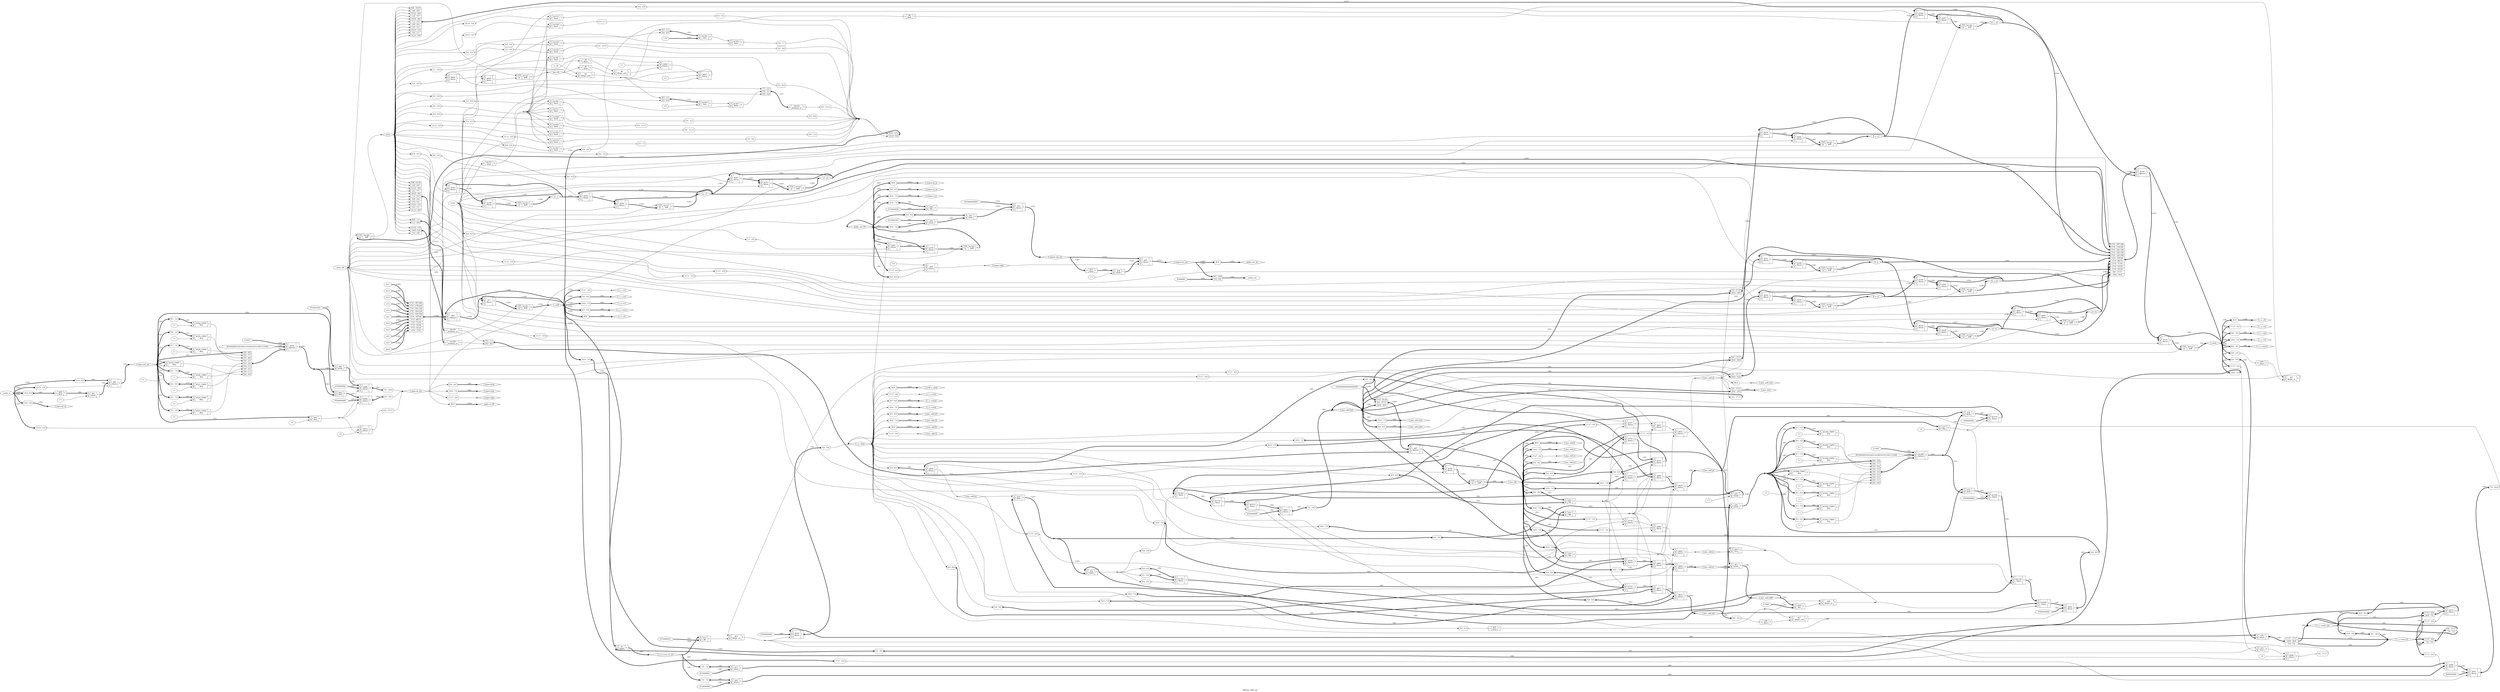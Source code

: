 digraph "IIR4sos_18bit_fp" {
label="IIR4sos_18bit_fp";
rankdir="LR";
remincross=true;
n2 [ shape=octagon, label="audio_out", color="black", fontcolor="black" ];
n3 [ shape=octagon, label="audio_in", color="black", fontcolor="black" ];
n4 [ shape=octagon, label="b11", color="black", fontcolor="black" ];
n5 [ shape=octagon, label="b12", color="black", fontcolor="black" ];
n6 [ shape=octagon, label="b13", color="black", fontcolor="black" ];
n7 [ shape=octagon, label="a12", color="black", fontcolor="black" ];
n8 [ shape=octagon, label="a13", color="black", fontcolor="black" ];
n9 [ shape=octagon, label="b21", color="black", fontcolor="black" ];
n10 [ shape=octagon, label="b22", color="black", fontcolor="black" ];
n11 [ shape=octagon, label="b23", color="black", fontcolor="black" ];
n12 [ shape=octagon, label="a22", color="black", fontcolor="black" ];
n13 [ shape=octagon, label="a23", color="black", fontcolor="black" ];
n14 [ shape=octagon, label="gain", color="black", fontcolor="black" ];
n15 [ shape=octagon, label="state_clk", color="black", fontcolor="black" ];
n16 [ shape=octagon, label="lr_clk", color="black", fontcolor="black" ];
n17 [ shape=octagon, label="reset", color="black", fontcolor="black" ];
n18 [ shape=diamond, label="f_mac_new", color="black", fontcolor="black" ];
n19 [ shape=diamond, label="f_coeff_x_value", color="black", fontcolor="black" ];
n20 [ shape=diamond, label="f_coeff", color="black", fontcolor="black" ];
n21 [ shape=diamond, label="f_mac_old", color="black", fontcolor="black" ];
n22 [ shape=diamond, label="f_value", color="black", fontcolor="black" ];
n23 [ shape=diamond, label="x1_n", color="black", fontcolor="black" ];
n24 [ shape=diamond, label="x2_n", color="black", fontcolor="black" ];
n25 [ shape=diamond, label="x1_n1", color="black", fontcolor="black" ];
n26 [ shape=diamond, label="x1_n2", color="black", fontcolor="black" ];
n27 [ shape=diamond, label="x2_n1", color="black", fontcolor="black" ];
n28 [ shape=diamond, label="x2_n2", color="black", fontcolor="black" ];
n29 [ shape=diamond, label="f1_y_n1", color="black", fontcolor="black" ];
n30 [ shape=diamond, label="f1_y_n2", color="black", fontcolor="black" ];
n31 [ shape=diamond, label="f2_y_n1", color="black", fontcolor="black" ];
n32 [ shape=diamond, label="f2_y_n2", color="black", fontcolor="black" ];
n33 [ shape=diamond, label="audio_out_int", color="black", fontcolor="black" ];
n34 [ shape=diamond, label="audio_out_FP", color="black", fontcolor="black" ];
n35 [ shape=diamond, label="audio_in_FP", color="black", fontcolor="black" ];
n36 [ shape=diamond, label="f_c_x_v.f2", color="black", fontcolor="black" ];
n37 [ shape=diamond, label="last_clk", color="black", fontcolor="black" ];
n61 [ shape=diamond, label="f_c_x_v.fout", color="black", fontcolor="black" ];
n62 [ shape=diamond, label="f_c_x_v.sout", color="black", fontcolor="black" ];
n63 [ shape=diamond, label="f_c_x_v.mout", color="black", fontcolor="black" ];
n64 [ shape=diamond, label="f_c_x_v.eout", color="black", fontcolor="black" ];
n65 [ shape=diamond, label="f_c_x_v.s1", color="black", fontcolor="black" ];
n66 [ shape=diamond, label="f_c_x_v.s2", color="black", fontcolor="black" ];
n68 [ shape=diamond, label="f_c_x_v.m1", color="black", fontcolor="black" ];
n70 [ shape=diamond, label="f_c_x_v.m2", color="black", fontcolor="black" ];
n72 [ shape=diamond, label="f_c_x_v.e1", color="black", fontcolor="black" ];
n74 [ shape=diamond, label="f_c_x_v.e2", color="black", fontcolor="black" ];
n76 [ shape=diamond, label="f_c_x_v.sum_e1_e2", color="black", fontcolor="black" ];
n78 [ shape=diamond, label="f_c_x_v.mult_out", color="black", fontcolor="black" ];
n113 [ shape=diamond, label="f_input.mout", color="black", fontcolor="black" ];
n114 [ shape=diamond, label="f_input.eout", color="black", fontcolor="black" ];
n116 [ shape=diamond, label="f_mac_add.f1", color="black", fontcolor="black" ];
n117 [ shape=diamond, label="f_input.int_in", color="black", fontcolor="black" ];
n118 [ shape=diamond, label="f_c_x_v.mm.b", color="black", fontcolor="black" ];
n119 [ shape=diamond, label="f_output.abs_int", color="black", fontcolor="black" ];
n120 [ shape=diamond, label="f_input.fp_out", color="black", fontcolor="black" ];
n121 [ shape=diamond, label="f_c_x_v.mm.a", color="black", fontcolor="black" ];
n122 [ shape=diamond, label="f_input.abs_int", color="black", fontcolor="black" ];
n123 [ shape=diamond, label="f_input.sign", color="black", fontcolor="black" ];
n137 [ shape=diamond, label="state", color="black", fontcolor="black" ];
n144 [ shape=diamond, label="f_mac_add.ss", color="black", fontcolor="black" ];
n156 [ shape=diamond, label="f_mac_add.sb", color="black", fontcolor="black" ];
n157 [ shape=diamond, label="f_mac_add.mb", color="black", fontcolor="black" ];
n160 [ shape=diamond, label="f_mac_add.m2", color="black", fontcolor="black" ];
n161 [ shape=diamond, label="f_mac_add.e2", color="black", fontcolor="black" ];
n162 [ shape=diamond, label="f_mac_add.e1", color="black", fontcolor="black" ];
n163 [ shape=diamond, label="f_mac_add.f2", color="black", fontcolor="black" ];
n164 [ shape=diamond, label="f_c_x_v.mm.out", color="black", fontcolor="black" ];
n166 [ shape=diamond, label="f_mac_add.fout", color="black", fontcolor="black" ];
n167 [ shape=diamond, label="f_mac_add.sout", color="black", fontcolor="black" ];
n168 [ shape=diamond, label="f_mac_add.mout", color="black", fontcolor="black" ];
n169 [ shape=diamond, label="f_mac_add.eout", color="black", fontcolor="black" ];
n170 [ shape=diamond, label="f_mac_add.s1", color="black", fontcolor="black" ];
n171 [ shape=diamond, label="f_mac_add.s2", color="black", fontcolor="black" ];
n172 [ shape=diamond, label="f_mac_add.m1", color="black", fontcolor="black" ];
n176 [ shape=diamond, label="f_mac_add.ms", color="black", fontcolor="black" ];
n177 [ shape=diamond, label="f_mac_add.ediff", color="black", fontcolor="black" ];
n178 [ shape=diamond, label="f_mac_add.eb", color="black", fontcolor="black" ];
n179 [ shape=diamond, label="f_mac_add.es", color="black", fontcolor="black" ];
n181 [ shape=diamond, label="f_output.sign", color="black", fontcolor="black" ];
n182 [ shape=diamond, label="f_c_x_v.f1", color="black", fontcolor="black" ];
n183 [ shape=diamond, label="f_output.int_out", color="black", fontcolor="black" ];
n184 [ shape=diamond, label="f_output.fp_in", color="black", fontcolor="black" ];
n185 [ shape=diamond, label="f_output.m_in", color="black", fontcolor="black" ];
n186 [ shape=diamond, label="f_output.e_in", color="black", fontcolor="black" ];
c206 [ shape=record, label="{{<p203> A|<p204> B}|$1407\n$and|{<p205> Y}}" ];
x0 [ shape=record, style=rounded, label="<s0> 0:0 - 0:0 " ];
x0:e -> c206:p204:w [arrowhead=odiamond, arrowtail=odiamond, dir=both, color="black", label=""];
c207 [ shape=record, label="{{<p203> A|<p204> B}|$3\n$logic_and|{<p205> Y}}" ];
c208 [ shape=record, label="{{<p203> A}|$4\n$not|{<p205> Y}}" ];
c209 [ shape=record, label="{{<p203> A}|$5\n$not|{<p205> Y}}" ];
c210 [ shape=record, label="{{<p203> A|<p204> B}|$6\n$logic_and|{<p205> Y}}" ];
c211 [ shape=record, label="{{<p203> A}|$1410\n$reduce_or|{<p205> Y}}" ];
x1 [ shape=record, style=rounded, label="<s2> 7:7 - 2:2 |<s1> 0:0 - 1:1 |<s0> 0:0 - 0:0 " ];
x1:e -> c211:p203:w [arrowhead=odiamond, arrowtail=odiamond, dir=both, color="black", style="setlinewidth(3)", label="<3>"];
x2 [ shape=record, style=rounded, label="<s0> 0:0 - 13:13 " ];
c211:p205:e -> x2:w [arrowhead=odiamond, arrowtail=odiamond, dir=both, color="black", label=""];
c213 [ shape=record, label="{{<p203> A|<p204> B|<p212> S}|$63\n$pmux|{<p205> Y}}" ];
x3 [ shape=record, style=rounded, label="<s10> 17:0 - 197:180 |<s9> 17:0 - 179:162 |<s8> 17:0 - 161:144 |<s7> 17:0 - 143:126 |<s6> 17:0 - 125:108 |<s5> 17:0 - 107:90 |<s4> 17:0 - 89:72 |<s3> 17:0 - 71:54 |<s2> 17:0 - 53:36 |<s1> 17:0 - 35:18 |<s0> 17:0 - 17:0 " ];
x3:e -> c213:p204:w [arrowhead=odiamond, arrowtail=odiamond, dir=both, color="black", style="setlinewidth(3)", label="<198>"];
x4 [ shape=record, style=rounded, label="<s10> 8:8 - 10:10 |<s9> 4:4 - 9:9 |<s8> 12:12 - 8:8 |<s7> 2:2 - 7:7 |<s6> 10:10 - 6:6 |<s5> 1:1 - 5:5 |<s4> 9:9 - 4:4 |<s3> 5:5 - 3:3 |<s2> 13:13 - 2:2 |<s1> 3:3 - 1:1 |<s0> 11:11 - 0:0 " ];
x4:e -> c213:p212:w [arrowhead=odiamond, arrowtail=odiamond, dir=both, color="black", style="setlinewidth(3)", label="<11>"];
c214 [ shape=record, label="{{<p203> A|<p204> B|<p212> S}|$77\n$mux|{<p205> Y}}" ];
v6 [ label="18'000000000000000000" ];
c215 [ shape=record, label="{{<p203> A|<p204> B|<p212> S}|$87\n$pmux|{<p205> Y}}" ];
x5 [ shape=record, style=rounded, label="<s2> 17:0 - 35:18 |<s1> 0:0 - 17:17 |<s0> 16:0 - 16:0 " ];
x5:e -> c215:p204:w [arrowhead=odiamond, arrowtail=odiamond, dir=both, color="black", style="setlinewidth(3)", label="<36>"];
x7 [ shape=record, style=rounded, label="<s1> 0:0 - 1:1 |<s0> 0:0 - 0:0 " ];
x7:e -> c215:p212:w [arrowhead=odiamond, arrowtail=odiamond, dir=both, color="black", style="setlinewidth(3)", label="<2>"];
c216 [ shape=record, label="{{<p203> A|<p204> B|<p212> S}|$100\n$mux|{<p205> Y}}" ];
c217 [ shape=record, label="{{<p203> A|<p204> B|<p212> S}|$109\n$pmux|{<p205> Y}}" ];
x8 [ shape=record, style=rounded, label="<s11> 17:0 - 197:180 |<s10> 17:0 - 179:162 |<s9> 17:0 - 161:144 |<s8> 17:0 - 143:126 |<s7> 17:0 - 125:108 |<s6> 17:0 - 107:90 |<s5> 17:0 - 89:72 |<s4> 17:0 - 71:54 |<s3> 17:0 - 53:36 |<s2> 17:0 - 35:18 |<s1> 0:0 - 17:17 |<s0> 16:0 - 16:0 " ];
x8:e -> c217:p204:w [arrowhead=odiamond, arrowtail=odiamond, dir=both, color="black", style="setlinewidth(3)", label="<198>"];
x9 [ shape=record, style=rounded, label="<s10> 8:8 - 10:10 |<s9> 4:4 - 9:9 |<s8> 12:12 - 8:8 |<s7> 2:2 - 7:7 |<s6> 10:10 - 6:6 |<s5> 1:1 - 5:5 |<s4> 9:9 - 4:4 |<s3> 5:5 - 3:3 |<s2> 13:13 - 2:2 |<s1> 3:3 - 1:1 |<s0> 11:11 - 0:0 " ];
x9:e -> c217:p212:w [arrowhead=odiamond, arrowtail=odiamond, dir=both, color="black", style="setlinewidth(3)", label="<11>"];
c218 [ shape=record, label="{{<p203> A|<p204> B|<p212> S}|$123\n$mux|{<p205> Y}}" ];
c219 [ shape=record, label="{{<p203> A|<p204> B|<p212> S}|$143\n$mux|{<p205> Y}}" ];
x10 [ shape=record, style=rounded, label="<s0> 8:8 - 0:0 " ];
x10:e -> c219:p212:w [arrowhead=odiamond, arrowtail=odiamond, dir=both, color="black", label=""];
c220 [ shape=record, label="{{<p203> A|<p204> B|<p212> S}|$146\n$mux|{<p205> Y}}" ];
c221 [ shape=record, label="{{<p203> A|<p204> B|<p212> S}|$161\n$mux|{<p205> Y}}" ];
x11 [ shape=record, style=rounded, label="<s1> 0:0 - 17:17 |<s0> 16:0 - 16:0 " ];
x11:e -> c221:p204:w [arrowhead=odiamond, arrowtail=odiamond, dir=both, color="black", style="setlinewidth(3)", label="<18>"];
x12 [ shape=record, style=rounded, label="<s0> 6:6 - 0:0 " ];
x12:e -> c221:p212:w [arrowhead=odiamond, arrowtail=odiamond, dir=both, color="black", label=""];
c222 [ shape=record, label="{{<p203> A|<p204> B|<p212> S}|$169\n$mux|{<p205> Y}}" ];
c223 [ shape=record, label="{{<p203> A|<p204> B|<p212> S}|$184\n$mux|{<p205> Y}}" ];
x13 [ shape=record, style=rounded, label="<s0> 6:6 - 0:0 " ];
x13:e -> c223:p212:w [arrowhead=odiamond, arrowtail=odiamond, dir=both, color="black", label=""];
c224 [ shape=record, label="{{<p203> A|<p204> B|<p212> S}|$192\n$mux|{<p205> Y}}" ];
c225 [ shape=record, label="{{<p203> A|<p204> B|<p212> S}|$207\n$mux|{<p205> Y}}" ];
x14 [ shape=record, style=rounded, label="<s0> 6:6 - 0:0 " ];
x14:e -> c225:p212:w [arrowhead=odiamond, arrowtail=odiamond, dir=both, color="black", label=""];
c226 [ shape=record, label="{{<p203> A|<p204> B|<p212> S}|$215\n$mux|{<p205> Y}}" ];
c227 [ shape=record, label="{{<p203> A|<p204> B|<p212> S}|$224\n$mux|{<p205> Y}}" ];
x15 [ shape=record, style=rounded, label="<s0> 11:11 - 0:0 " ];
x15:e -> c227:p212:w [arrowhead=odiamond, arrowtail=odiamond, dir=both, color="black", label=""];
c228 [ shape=record, label="{{<p203> A|<p204> B|<p212> S}|$238\n$mux|{<p205> Y}}" ];
c229 [ shape=record, label="{{<p203> A|<p204> B|<p212> S}|$247\n$mux|{<p205> Y}}" ];
x16 [ shape=record, style=rounded, label="<s0> 11:11 - 0:0 " ];
x16:e -> c229:p212:w [arrowhead=odiamond, arrowtail=odiamond, dir=both, color="black", label=""];
c230 [ shape=record, label="{{<p203> A|<p204> B|<p212> S}|$261\n$mux|{<p205> Y}}" ];
c231 [ shape=record, label="{{<p203> A|<p204> B|<p212> S}|$276\n$mux|{<p205> Y}}" ];
x17 [ shape=record, style=rounded, label="<s1> 0:0 - 17:17 |<s0> 16:0 - 16:0 " ];
x17:e -> c231:p204:w [arrowhead=odiamond, arrowtail=odiamond, dir=both, color="black", style="setlinewidth(3)", label="<18>"];
x18 [ shape=record, style=rounded, label="<s0> 6:6 - 0:0 " ];
x18:e -> c231:p212:w [arrowhead=odiamond, arrowtail=odiamond, dir=both, color="black", label=""];
c232 [ shape=record, label="{{<p203> A|<p204> B|<p212> S}|$284\n$mux|{<p205> Y}}" ];
c233 [ shape=record, label="{{<p203> A|<p204> B|<p212> S}|$299\n$mux|{<p205> Y}}" ];
x19 [ shape=record, style=rounded, label="<s0> 6:6 - 0:0 " ];
x19:e -> c233:p212:w [arrowhead=odiamond, arrowtail=odiamond, dir=both, color="black", label=""];
c234 [ shape=record, label="{{<p203> A|<p204> B|<p212> S}|$307\n$mux|{<p205> Y}}" ];
c235 [ shape=record, label="{{<p203> A|<p204> B|<p212> S}|$316\n$mux|{<p205> Y}}" ];
x20 [ shape=record, style=rounded, label="<s1> 0:0 - 17:17 |<s0> 16:0 - 16:0 " ];
x20:e -> c235:p204:w [arrowhead=odiamond, arrowtail=odiamond, dir=both, color="black", style="setlinewidth(3)", label="<18>"];
x21 [ shape=record, style=rounded, label="<s0> 11:11 - 0:0 " ];
x21:e -> c235:p212:w [arrowhead=odiamond, arrowtail=odiamond, dir=both, color="black", label=""];
c236 [ shape=record, label="{{<p203> A|<p204> B|<p212> S}|$330\n$mux|{<p205> Y}}" ];
c237 [ shape=record, label="{{<p203> A|<p204> B|<p212> S}|$339\n$mux|{<p205> Y}}" ];
x22 [ shape=record, style=rounded, label="<s0> 11:11 - 0:0 " ];
x22:e -> c237:p212:w [arrowhead=odiamond, arrowtail=odiamond, dir=both, color="black", label=""];
c238 [ shape=record, label="{{<p203> A|<p204> B|<p212> S}|$353\n$mux|{<p205> Y}}" ];
c239 [ shape=record, label="{{<p203> A|<p204> B|<p212> S}|$361\n$mux|{<p205> Y}}" ];
x23 [ shape=record, style=rounded, label="<s0> 7:7 - 0:0 " ];
x23:e -> c239:p212:w [arrowhead=odiamond, arrowtail=odiamond, dir=both, color="black", label=""];
c240 [ shape=record, label="{{<p203> A|<p204> B|<p212> S}|$376\n$mux|{<p205> Y}}" ];
c241 [ shape=record, label="{{<p203> A|<p204> B}|$7\n$add|{<p205> Y}}" ];
x24 [ shape=record, style=rounded, label="<s0> 16:9 - 7:0 " ];
x24:e -> c241:p203:w [arrowhead=odiamond, arrowtail=odiamond, dir=both, color="black", style="setlinewidth(3)", label="<8>"];
x25 [ shape=record, style=rounded, label="<s0> 16:9 - 7:0 " ];
x25:e -> c241:p204:w [arrowhead=odiamond, arrowtail=odiamond, dir=both, color="black", style="setlinewidth(3)", label="<8>"];
v26 [ label="1'1" ];
c242 [ shape=record, label="{{<p203> A|<p204> B|<p212> S}|$404\n$mux|{<p205> Y}}" ];
v27 [ label="1'0" ];
c243 [ shape=record, label="{{<p203> A|<p204> B|<p212> S}|$407\n$mux|{<p205> Y}}" ];
c244 [ shape=record, label="{{<p203> A|<p204> B|<p212> S}|$409\n$mux|{<p205> Y}}" ];
x28 [ shape=record, style=rounded, label="<s0> 0:0 - 0:0 " ];
x28:e -> c244:p212:w [arrowhead=odiamond, arrowtail=odiamond, dir=both, color="black", label=""];
c245 [ shape=record, label="{{<p203> A|<p204> B|<p212> S}|$425\n$mux|{<p205> Y}}" ];
v29 [ label="8'10000010" ];
c246 [ shape=record, label="{{<p203> A|<p204> B}|$12\n$lt|{<p205> Y}}" ];
c247 [ shape=record, label="{{<p203> A}|$9\n$not|{<p205> Y}}" ];
x30 [ shape=record, style=rounded, label="<s0> 8:8 - 0:0 " ];
x30:e -> c247:p203:w [arrowhead=odiamond, arrowtail=odiamond, dir=both, color="black", label=""];
c248 [ shape=record, label="{{<p203> A}|$10\n$not|{<p205> Y}}" ];
x31 [ shape=record, style=rounded, label="<s0> 8:8 - 0:0 " ];
x31:e -> c248:p203:w [arrowhead=odiamond, arrowtail=odiamond, dir=both, color="black", label=""];
c249 [ shape=record, label="{{<p203> A|<p204> B}|$14\n$xor|{<p205> Y}}" ];
x32 [ shape=record, style=rounded, label="<s0> 17:17 - 0:0 " ];
x32:e -> c249:p203:w [arrowhead=odiamond, arrowtail=odiamond, dir=both, color="black", label=""];
x33 [ shape=record, style=rounded, label="<s0> 17:17 - 0:0 " ];
x33:e -> c249:p204:w [arrowhead=odiamond, arrowtail=odiamond, dir=both, color="black", label=""];
c250 [ shape=record, label="{{<p203> A|<p204> B}|$11\n$logic_or|{<p205> Y}}" ];
v35 [ label="8'10000000" ];
c251 [ shape=record, label="{{<p203> A|<p204> B}|$16\n$sub|{<p205> Y}}" ];
x34 [ shape=record, style=rounded, label="<s0> 7:0 - 7:0 " ];
x34:e -> c251:p203:w [arrowhead=odiamond, arrowtail=odiamond, dir=both, color="black", style="setlinewidth(3)", label="<8>"];
c252 [ shape=record, label="{{<p203> A|<p204> B}|$13\n$logic_or|{<p205> Y}}" ];
v37 [ label="8'10000001" ];
c253 [ shape=record, label="{{<p203> A|<p204> B}|$17\n$sub|{<p205> Y}}" ];
x36 [ shape=record, style=rounded, label="<s0> 7:0 - 7:0 " ];
x36:e -> c253:p203:w [arrowhead=odiamond, arrowtail=odiamond, dir=both, color="black", style="setlinewidth(3)", label="<8>"];
v38 [ label="9'000000000" ];
c254 [ shape=record, label="{{<p203> A|<p204> B|<p212> S}|$556\n$mux|{<p205> Y}}" ];
x39 [ shape=record, style=rounded, label="<s0> 8:0 - 8:0 " ];
c254:p205:e -> x39:w [arrowhead=odiamond, arrowtail=odiamond, dir=both, color="black", style="setlinewidth(3)", label="<9>"];
c255 [ shape=record, label="{{<p203> A|<p204> B}|$18\n$mul|{<p205> Y}}" ];
x40 [ shape=record, style=rounded, label="<s0> 8:0 - 8:0 " ];
x40:e -> c255:p203:w [arrowhead=odiamond, arrowtail=odiamond, dir=both, color="black", style="setlinewidth(3)", label="<9>"];
x41 [ shape=record, style=rounded, label="<s0> 8:0 - 8:0 " ];
x41:e -> c255:p204:w [arrowhead=odiamond, arrowtail=odiamond, dir=both, color="black", style="setlinewidth(3)", label="<9>"];
x42 [ shape=record, style=rounded, label="<s2> 17:17 - 17:17 |<s1> 16:8 - 16:8 |<s0> 7:0 - 7:0 " ];
c255:p205:e -> x42:w [arrowhead=odiamond, arrowtail=odiamond, dir=both, color="black", style="setlinewidth(3)", label="<18>"];
v44 [ label="1'1" ];
c256 [ shape=record, label="{{<p203> A|<p204> B}|$1296_CMP0\n$eq|{<p205> Y}}" ];
x43 [ shape=record, style=rounded, label="<s0> 8:7 - 1:0 " ];
x43:e -> c256:p203:w [arrowhead=odiamond, arrowtail=odiamond, dir=both, color="black", style="setlinewidth(3)", label="<2>"];
v46 [ label="1'1" ];
c257 [ shape=record, label="{{<p203> A|<p204> B}|$1294_CMP0\n$eq|{<p205> Y}}" ];
x45 [ shape=record, style=rounded, label="<s0> 8:5 - 3:0 " ];
x45:e -> c257:p203:w [arrowhead=odiamond, arrowtail=odiamond, dir=both, color="black", style="setlinewidth(3)", label="<4>"];
v48 [ label="1'1" ];
c258 [ shape=record, label="{{<p203> A|<p204> B}|$1293_CMP0\n$eq|{<p205> Y}}" ];
x47 [ shape=record, style=rounded, label="<s0> 8:4 - 4:0 " ];
x47:e -> c258:p203:w [arrowhead=odiamond, arrowtail=odiamond, dir=both, color="black", style="setlinewidth(3)", label="<5>"];
v50 [ label="1'1" ];
c259 [ shape=record, label="{{<p203> A|<p204> B}|$1292_CMP0\n$eq|{<p205> Y}}" ];
x49 [ shape=record, style=rounded, label="<s0> 8:3 - 5:0 " ];
x49:e -> c259:p203:w [arrowhead=odiamond, arrowtail=odiamond, dir=both, color="black", style="setlinewidth(3)", label="<6>"];
v52 [ label="1'1" ];
c260 [ shape=record, label="{{<p203> A|<p204> B}|$1291_CMP0\n$eq|{<p205> Y}}" ];
x51 [ shape=record, style=rounded, label="<s0> 8:2 - 6:0 " ];
x51:e -> c260:p203:w [arrowhead=odiamond, arrowtail=odiamond, dir=both, color="black", style="setlinewidth(3)", label="<7>"];
v53 [ label="4'1001" ];
v54 [ label="36'000000010010001101000101011001111000" ];
c261 [ shape=record, label="{{<p203> A|<p204> B|<p212> S}|$1288\n$pmux|{<p205> Y}}" ];
x55 [ shape=record, style=rounded, label="<s8> 8:8 - 8:8 |<s7> 0:0 - 7:7 |<s6> 0:0 - 6:6 |<s5> 0:0 - 5:5 |<s4> 0:0 - 4:4 |<s3> 0:0 - 3:3 |<s2> 0:0 - 2:2 |<s1> 0:0 - 1:1 |<s0> 0:0 - 0:0 " ];
x55:e -> c261:p212:w [arrowhead=odiamond, arrowtail=odiamond, dir=both, color="black", style="setlinewidth(3)", label="<9>"];
v57 [ label="1'1" ];
c262 [ shape=record, label="{{<p203> A|<p204> B}|$1290_CMP0\n$eq|{<p205> Y}}" ];
x56 [ shape=record, style=rounded, label="<s0> 8:1 - 7:0 " ];
x56:e -> c262:p203:w [arrowhead=odiamond, arrowtail=odiamond, dir=both, color="black", style="setlinewidth(3)", label="<8>"];
v58 [ label="1'1" ];
c263 [ shape=record, label="{{<p203> A|<p204> B}|$1289_CMP0\n$eq|{<p205> Y}}" ];
v60 [ label="1'1" ];
c264 [ shape=record, label="{{<p203> A|<p204> B}|$1295_CMP0\n$eq|{<p205> Y}}" ];
x59 [ shape=record, style=rounded, label="<s0> 8:6 - 2:0 " ];
x59:e -> c264:p203:w [arrowhead=odiamond, arrowtail=odiamond, dir=both, color="black", style="setlinewidth(3)", label="<3>"];
c265 [ shape=record, label="{{<p203> A}|$1373\n$not|{<p205> Y}}" ];
c266 [ shape=record, label="{{<p203> A|<p204> B|<p212> S}|$628\n$mux|{<p205> Y}}" ];
x61 [ shape=record, style=rounded, label="<s0> 16:9 - 7:0 " ];
x61:e -> c266:p204:w [arrowhead=odiamond, arrowtail=odiamond, dir=both, color="black", style="setlinewidth(3)", label="<8>"];
c267 [ shape=record, label="{{<p203> A|<p204> B|<p212> S}|$621\n$mux|{<p205> Y}}" ];
x62 [ shape=record, style=rounded, label="<s0> 17:17 - 0:0 " ];
x62:e -> c267:p204:w [arrowhead=odiamond, arrowtail=odiamond, dir=both, color="black", label=""];
c268 [ shape=record, label="{{<p203> A|<p204> B|<p212> S}|$656\n$mux|{<p205> Y}}" ];
x63 [ shape=record, style=rounded, label="<s0> 8:0 - 8:0 " ];
x63:e -> c268:p204:w [arrowhead=odiamond, arrowtail=odiamond, dir=both, color="black", style="setlinewidth(3)", label="<9>"];
c269 [ shape=record, label="{{<p203> A|<p204> B|<p212> S}|$649\n$mux|{<p205> Y}}" ];
x64 [ shape=record, style=rounded, label="<s0> 16:9 - 7:0 " ];
x64:e -> c269:p204:w [arrowhead=odiamond, arrowtail=odiamond, dir=both, color="black", style="setlinewidth(3)", label="<8>"];
c270 [ shape=record, label="{{<p203> A|<p204> B}|$39\n$shl|{<p205> Y}}" ];
c271 [ shape=record, label="{{<p203> A|<p204> B}|$38\n$sub|{<p205> Y}}" ];
c272 [ shape=record, label="{{<p203> A|<p204> B|<p212> S}|$642\n$mux|{<p205> Y}}" ];
x65 [ shape=record, style=rounded, label="<s0> 17:17 - 0:0 " ];
x65:e -> c272:p204:w [arrowhead=odiamond, arrowtail=odiamond, dir=both, color="black", label=""];
v66 [ label="1'0" ];
c273 [ shape=record, label="{{<p203> A|<p204> B}|$37\n$eq|{<p205> Y}}" ];
c274 [ shape=record, label="{{<p203> A|<p204> B|<p212> S}|$661\n$mux|{<p205> Y}}" ];
x67 [ shape=record, style=rounded, label="<s0> 17:17 - 0:0 " ];
x67:e -> c274:p204:w [arrowhead=odiamond, arrowtail=odiamond, dir=both, color="black", label=""];
c275 [ shape=record, label="{{<p203> A|<p204> B}|$33\n$add|{<p205> Y}}" ];
c276 [ shape=record, label="{{<p203> A|<p204> B}|$36\n$sub|{<p205> Y}}" ];
x68 [ shape=record, style=rounded, label="<s0> 8:0 - 8:0 " ];
x68:e -> c276:p204:w [arrowhead=odiamond, arrowtail=odiamond, dir=both, color="black", style="setlinewidth(3)", label="<9>"];
c277 [ shape=record, label="{{<p203> A|<p204> B|<p212> S}|$635\n$mux|{<p205> Y}}" ];
x69 [ shape=record, style=rounded, label="<s0> 8:0 - 8:0 " ];
x69:e -> c277:p204:w [arrowhead=odiamond, arrowtail=odiamond, dir=both, color="black", style="setlinewidth(3)", label="<9>"];
c278 [ shape=record, label="{{<p203> A|<p204> B}|$31\n$shr|{<p205> Y}}" ];
c279 [ shape=record, label="{{<p203> A|<p204> B|<p212> S}|$669\n$mux|{<p205> Y}}" ];
x70 [ shape=record, style=rounded, label="<s0> 16:9 - 7:0 " ];
x70:e -> c279:p204:w [arrowhead=odiamond, arrowtail=odiamond, dir=both, color="black", style="setlinewidth(3)", label="<8>"];
c283 [ shape=record, label="{{<p280> CLK|<p281> D}|$1349\n$dff|{<p282> Q}}" ];
x71 [ shape=record, style=rounded, label="<s1> 12:0 - 13:1 |<s0> 13:13 - 0:0 " ];
x71:e -> c283:p281:w [arrowhead=odiamond, arrowtail=odiamond, dir=both, color="black", style="setlinewidth(3)", label="<14>"];
c284 [ shape=record, label="{{<p203> A|<p204> B}|$30\n$logic_or|{<p205> Y}}" ];
c285 [ shape=record, label="{{<p203> A|<p204> B}|$32\n$eq|{<p205> Y}}" ];
v72 [ label="4'1000" ];
c286 [ shape=record, label="{{<p203> A|<p204> B}|$29\n$gt|{<p205> Y}}" ];
v73 [ label="1'1" ];
c287 [ shape=record, label="{{<p203> A|<p204> B}|$35\n$add|{<p205> Y}}" ];
v74 [ label="8'00000000" ];
c288 [ shape=record, label="{{<p203> A|<p204> B|<p212> S}|$561\n$mux|{<p205> Y}}" ];
x75 [ shape=record, style=rounded, label="<s0> 7:0 - 16:9 " ];
c288:p205:e -> x75:w [arrowhead=odiamond, arrowtail=odiamond, dir=both, color="black", style="setlinewidth(3)", label="<8>"];
v76 [ label="1'0" ];
c289 [ shape=record, label="{{<p203> A|<p204> B|<p212> S}|$566\n$mux|{<p205> Y}}" ];
x77 [ shape=record, style=rounded, label="<s0> 0:0 - 17:17 " ];
c289:p205:e -> x77:w [arrowhead=odiamond, arrowtail=odiamond, dir=both, color="black", label=""];
c290 [ shape=record, label="{{<p203> A|<p204> B}|$1355\n$and|{<p205> Y}}" ];
x78 [ shape=record, style=rounded, label="<s0> 6:6 - 0:0 " ];
x78:e -> c290:p204:w [arrowhead=odiamond, arrowtail=odiamond, dir=both, color="black", label=""];
x79 [ shape=record, style=rounded, label="<s0> 0:0 - 0:0 " ];
c290:p205:e -> x79:w [arrowhead=odiamond, arrowtail=odiamond, dir=both, color="black", label=""];
c291 [ shape=record, label="{{<p203> A|<p204> B|<p212> S}|$569\n$mux|{<p205> Y}}" ];
x80 [ shape=record, style=rounded, label="<s0> 17:17 - 0:0 " ];
x80:e -> c291:p212:w [arrowhead=odiamond, arrowtail=odiamond, dir=both, color="black", label=""];
c292 [ shape=record, label="{{<p203> A|<p204> B|<p212> S}|$677\n$mux|{<p205> Y}}" ];
x81 [ shape=record, style=rounded, label="<s0> 8:0 - 8:0 " ];
x81:e -> c292:p204:w [arrowhead=odiamond, arrowtail=odiamond, dir=both, color="black", style="setlinewidth(3)", label="<9>"];
c293 [ shape=record, label="{{<p203> A|<p204> B|<p212> S}|$575\n$mux|{<p205> Y}}" ];
x82 [ shape=record, style=rounded, label="<s0> 16:8 - 8:0 " ];
x82:e -> c293:p203:w [arrowhead=odiamond, arrowtail=odiamond, dir=both, color="black", style="setlinewidth(3)", label="<9>"];
x83 [ shape=record, style=rounded, label="<s1> 17:17 - 8:8 |<s0> 16:9 - 7:0 " ];
x83:e -> c293:p204:w [arrowhead=odiamond, arrowtail=odiamond, dir=both, color="black", style="setlinewidth(3)", label="<9>"];
x84 [ shape=record, style=rounded, label="<s0> 17:17 - 0:0 " ];
x84:e -> c293:p212:w [arrowhead=odiamond, arrowtail=odiamond, dir=both, color="black", label=""];
c294 [ shape=record, label="{{<p203> A|<p204> B}|$27\n$logic_and|{<p205> Y}}" ];
c295 [ shape=record, label="{{<p203> A|<p204> B}|$1363\n$and|{<p205> Y}}" ];
x85 [ shape=record, style=rounded, label="<s0> 13:13 - 0:0 " ];
x85:e -> c295:p204:w [arrowhead=odiamond, arrowtail=odiamond, dir=both, color="black", label=""];
x86 [ shape=record, style=rounded, label="<s0> 0:0 - 2:2 " ];
c295:p205:e -> x86:w [arrowhead=odiamond, arrowtail=odiamond, dir=both, color="black", label=""];
c296 [ shape=record, label="{{<p203> A}|$26\n$not|{<p205> Y}}" ];
x87 [ shape=record, style=rounded, label="<s0> 8:8 - 0:0 " ];
x87:e -> c296:p203:w [arrowhead=odiamond, arrowtail=odiamond, dir=both, color="black", label=""];
c297 [ shape=record, label="{{<p203> A}|$40\n$not|{<p205> Y}}" ];
x88 [ shape=record, style=rounded, label="<s0> 14:6 - 8:0 " ];
x88:e -> c297:p203:w [arrowhead=odiamond, arrowtail=odiamond, dir=both, color="black", style="setlinewidth(3)", label="<9>"];
v89 [ label="1'1" ];
c298 [ shape=record, label="{{<p203> A|<p204> B}|$41\n$add|{<p205> Y}}" ];
c299 [ shape=record, label="{{<p203> A|<p204> B|<p212> S}|$42\n$mux|{<p205> Y}}" ];
x90 [ shape=record, style=rounded, label="<s0> 14:6 - 8:0 " ];
x90:e -> c299:p203:w [arrowhead=odiamond, arrowtail=odiamond, dir=both, color="black", style="setlinewidth(3)", label="<9>"];
x91 [ shape=record, style=rounded, label="<s0> 15:15 - 0:0 " ];
x91:e -> c299:p212:w [arrowhead=odiamond, arrowtail=odiamond, dir=both, color="black", label=""];
v92 [ label="1'0" ];
c300 [ shape=record, label="{{<p203> A|<p204> B}|$44\n$eq|{<p205> Y}}" ];
c301 [ shape=record, label="{{<p203> A|<p204> B}|$45\n$shl|{<p205> Y}}" ];
v93 [ label="8'10001001" ];
c302 [ shape=record, label="{{<p203> A|<p204> B}|$46\n$sub|{<p205> Y}}" ];
v94 [ label="8'00000000" ];
c303 [ shape=record, label="{{<p203> A|<p204> B|<p212> S}|$486\n$mux|{<p205> Y}}" ];
x95 [ shape=record, style=rounded, label="<s0> 7:0 - 16:9 " ];
c303:p205:e -> x95:w [arrowhead=odiamond, arrowtail=odiamond, dir=both, color="black", style="setlinewidth(3)", label="<8>"];
v97 [ label="1'0" ];
c304 [ shape=record, label="{{<p203> A|<p204> B|<p212> S}|$512\n$mux|{<p205> Y}}" ];
x96 [ shape=record, style=rounded, label="<s0> 15:15 - 0:0 " ];
x96:e -> c304:p203:w [arrowhead=odiamond, arrowtail=odiamond, dir=both, color="black", label=""];
x98 [ shape=record, style=rounded, label="<s0> 0:0 - 17:17 " ];
c304:p205:e -> x98:w [arrowhead=odiamond, arrowtail=odiamond, dir=both, color="black", label=""];
c305 [ shape=record, label="{{<p203> A|<p204> B|<p212> S}|$1205\n$mux|{<p205> Y}}" ];
x99 [ shape=record, style=rounded, label="<s0> 9:9 - 0:0 " ];
x99:e -> c305:p212:w [arrowhead=odiamond, arrowtail=odiamond, dir=both, color="black", label=""];
v100 [ label="9'000000000" ];
c306 [ shape=record, label="{{<p203> A|<p204> B|<p212> S}|$499\n$mux|{<p205> Y}}" ];
x101 [ shape=record, style=rounded, label="<s0> 8:0 - 8:0 " ];
c306:p205:e -> x101:w [arrowhead=odiamond, arrowtail=odiamond, dir=both, color="black", style="setlinewidth(3)", label="<9>"];
c307 [ shape=record, label="{{<p203> A|<p204> B|<p212> S}|$1181\n$mux|{<p205> Y}}" ];
x102 [ shape=record, style=rounded, label="<s0> 8:0 - 8:0 " ];
x102:e -> c307:p203:w [arrowhead=odiamond, arrowtail=odiamond, dir=both, color="black", style="setlinewidth(3)", label="<9>"];
x103 [ shape=record, style=rounded, label="<s0> 9:1 - 8:0 " ];
x103:e -> c307:p204:w [arrowhead=odiamond, arrowtail=odiamond, dir=both, color="black", style="setlinewidth(3)", label="<9>"];
x104 [ shape=record, style=rounded, label="<s0> 9:9 - 0:0 " ];
x104:e -> c307:p212:w [arrowhead=odiamond, arrowtail=odiamond, dir=both, color="black", label=""];
v105 [ label="8'00000000" ];
c308 [ shape=record, label="{{<p203> A|<p204> B|<p212> S}|$1274\n$mux|{<p205> Y}}" ];
v106 [ label="1'1" ];
c309 [ shape=record, label="{{<p203> A|<p204> B}|$529_CMP0\n$eq|{<p205> Y}}" ];
c310 [ shape=record, label="{{<p203> A|<p204> B|<p212> S}|$1159\n$mux|{<p205> Y}}" ];
v107 [ label="9'000000000" ];
c311 [ shape=record, label="{{<p203> A|<p204> B|<p212> S}|$1250\n$mux|{<p205> Y}}" ];
c312 [ shape=record, label="{{<p203> A|<p204> B|<p212> S}|$1070\n$mux|{<p205> Y}}" ];
c313 [ shape=record, label="{{<p203> A|<p204> B|<p212> S}|$1136\n$mux|{<p205> Y}}" ];
c314 [ shape=record, label="{{<p203> A}|$1330\n$reduce_or|{<p205> Y}}" ];
x108 [ shape=record, style=rounded, label="<s1> 8:8 - 1:1 |<s0> 1:1 - 0:0 " ];
x108:e -> c314:p203:w [arrowhead=odiamond, arrowtail=odiamond, dir=both, color="black", style="setlinewidth(3)", label="<2>"];
v109 [ label="9'000000000" ];
c315 [ shape=record, label="{{<p203> A|<p204> B|<p212> S}|$942\n$mux|{<p205> Y}}" ];
x110 [ shape=record, style=rounded, label="<s0> 8:0 - 8:0 " ];
c315:p205:e -> x110:w [arrowhead=odiamond, arrowtail=odiamond, dir=both, color="black", style="setlinewidth(3)", label="<9>"];
c316 [ shape=record, label="{{<p203> A|<p204> B|<p212> S}|$752\n$mux|{<p205> Y}}" ];
x111 [ shape=record, style=rounded, label="<s0> 8:0 - 8:0 " ];
x111:e -> c316:p203:w [arrowhead=odiamond, arrowtail=odiamond, dir=both, color="black", style="setlinewidth(3)", label="<9>"];
x112 [ shape=record, style=rounded, label="<s0> 8:0 - 8:0 " ];
x112:e -> c316:p204:w [arrowhead=odiamond, arrowtail=odiamond, dir=both, color="black", style="setlinewidth(3)", label="<9>"];
c317 [ shape=record, label="{{<p203> A|<p204> B|<p212> S}|$1048\n$mux|{<p205> Y}}" ];
c318 [ shape=record, label="{{<p203> A|<p204> B|<p212> S}|$734\n$mux|{<p205> Y}}" ];
x113 [ shape=record, style=rounded, label="<s0> 17:17 - 0:0 " ];
x113:e -> c318:p203:w [arrowhead=odiamond, arrowtail=odiamond, dir=both, color="black", label=""];
x114 [ shape=record, style=rounded, label="<s0> 17:17 - 0:0 " ];
x114:e -> c318:p204:w [arrowhead=odiamond, arrowtail=odiamond, dir=both, color="black", label=""];
v115 [ label="8'00000000" ];
c319 [ shape=record, label="{{<p203> A|<p204> B|<p212> S}|$963\n$mux|{<p205> Y}}" ];
x116 [ shape=record, style=rounded, label="<s0> 7:0 - 16:9 " ];
c319:p205:e -> x116:w [arrowhead=odiamond, arrowtail=odiamond, dir=both, color="black", style="setlinewidth(3)", label="<8>"];
c320 [ shape=record, label="{{<p203> A}|$1328\n$reduce_or|{<p205> Y}}" ];
x117 [ shape=record, style=rounded, label="<s2> 13:12 - 7:6 |<s1> 10:9 - 5:4 |<s0> 5:2 - 3:0 " ];
x117:e -> c320:p203:w [arrowhead=odiamond, arrowtail=odiamond, dir=both, color="black", style="setlinewidth(3)", label="<8>"];
c321 [ shape=record, label="{{<p203> A|<p204> B|<p212> S}|$725\n$mux|{<p205> Y}}" ];
x118 [ shape=record, style=rounded, label="<s0> 8:0 - 8:0 " ];
x118:e -> c321:p203:w [arrowhead=odiamond, arrowtail=odiamond, dir=both, color="black", style="setlinewidth(3)", label="<9>"];
x119 [ shape=record, style=rounded, label="<s0> 8:0 - 8:0 " ];
x119:e -> c321:p204:w [arrowhead=odiamond, arrowtail=odiamond, dir=both, color="black", style="setlinewidth(3)", label="<9>"];
c322 [ shape=record, label="{{<p203> A|<p204> B|<p212> S}|$743\n$mux|{<p205> Y}}" ];
x120 [ shape=record, style=rounded, label="<s0> 16:9 - 7:0 " ];
x120:e -> c322:p203:w [arrowhead=odiamond, arrowtail=odiamond, dir=both, color="black", style="setlinewidth(3)", label="<8>"];
x121 [ shape=record, style=rounded, label="<s0> 16:9 - 7:0 " ];
x121:e -> c322:p204:w [arrowhead=odiamond, arrowtail=odiamond, dir=both, color="black", style="setlinewidth(3)", label="<8>"];
c323 [ shape=record, label="{{<p203> A|<p204> B|<p212> S}|$716\n$mux|{<p205> Y}}" ];
x122 [ shape=record, style=rounded, label="<s0> 16:9 - 7:0 " ];
x122:e -> c323:p203:w [arrowhead=odiamond, arrowtail=odiamond, dir=both, color="black", style="setlinewidth(3)", label="<8>"];
x123 [ shape=record, style=rounded, label="<s0> 16:9 - 7:0 " ];
x123:e -> c323:p204:w [arrowhead=odiamond, arrowtail=odiamond, dir=both, color="black", style="setlinewidth(3)", label="<8>"];
c324 [ shape=record, label="{{<p203> A|<p204> B|<p212> S}|$707\n$mux|{<p205> Y}}" ];
x124 [ shape=record, style=rounded, label="<s0> 17:17 - 0:0 " ];
x124:e -> c324:p203:w [arrowhead=odiamond, arrowtail=odiamond, dir=both, color="black", label=""];
x125 [ shape=record, style=rounded, label="<s0> 17:17 - 0:0 " ];
x125:e -> c324:p204:w [arrowhead=odiamond, arrowtail=odiamond, dir=both, color="black", label=""];
v126 [ label="4'1001" ];
v127 [ label="36'000000010010001101000101011001111000" ];
c325 [ shape=record, label="{{<p203> A|<p204> B|<p212> S}|$528\n$pmux|{<p205> Y}}" ];
x128 [ shape=record, style=rounded, label="<s8> 8:8 - 8:8 |<s7> 0:0 - 7:7 |<s6> 0:0 - 6:6 |<s5> 0:0 - 5:5 |<s4> 0:0 - 4:4 |<s3> 0:0 - 3:3 |<s2> 0:0 - 2:2 |<s1> 0:0 - 1:1 |<s0> 0:0 - 0:0 " ];
x128:e -> c325:p212:w [arrowhead=odiamond, arrowtail=odiamond, dir=both, color="black", style="setlinewidth(3)", label="<9>"];
c326 [ shape=record, label="{{<p203> A|<p204> B|<p212> S}|$701\n$mux|{<p205> Y}}" ];
x129 [ shape=record, style=rounded, label="<s0> 8:0 - 8:0 " ];
x129:e -> c326:p204:w [arrowhead=odiamond, arrowtail=odiamond, dir=both, color="black", style="setlinewidth(3)", label="<9>"];
v131 [ label="1'1" ];
c327 [ shape=record, label="{{<p203> A|<p204> B}|$530_CMP0\n$eq|{<p205> Y}}" ];
x130 [ shape=record, style=rounded, label="<s0> 8:1 - 7:0 " ];
x130:e -> c327:p203:w [arrowhead=odiamond, arrowtail=odiamond, dir=both, color="black", style="setlinewidth(3)", label="<8>"];
c328 [ shape=record, label="{{<p203> A|<p204> B|<p212> S}|$685\n$mux|{<p205> Y}}" ];
x132 [ shape=record, style=rounded, label="<s0> 17:17 - 0:0 " ];
x132:e -> c328:p204:w [arrowhead=odiamond, arrowtail=odiamond, dir=both, color="black", label=""];
v134 [ label="1'1" ];
c329 [ shape=record, label="{{<p203> A|<p204> B}|$531_CMP0\n$eq|{<p205> Y}}" ];
x133 [ shape=record, style=rounded, label="<s0> 8:2 - 6:0 " ];
x133:e -> c329:p203:w [arrowhead=odiamond, arrowtail=odiamond, dir=both, color="black", style="setlinewidth(3)", label="<7>"];
c330 [ shape=record, label="{{<p203> A|<p204> B|<p212> S}|$693\n$mux|{<p205> Y}}" ];
x135 [ shape=record, style=rounded, label="<s0> 16:9 - 7:0 " ];
x135:e -> c330:p204:w [arrowhead=odiamond, arrowtail=odiamond, dir=both, color="black", style="setlinewidth(3)", label="<8>"];
v137 [ label="1'1" ];
c331 [ shape=record, label="{{<p203> A|<p204> B}|$532_CMP0\n$eq|{<p205> Y}}" ];
x136 [ shape=record, style=rounded, label="<s0> 8:3 - 5:0 " ];
x136:e -> c331:p203:w [arrowhead=odiamond, arrowtail=odiamond, dir=both, color="black", style="setlinewidth(3)", label="<6>"];
v139 [ label="1'1" ];
c332 [ shape=record, label="{{<p203> A|<p204> B}|$533_CMP0\n$eq|{<p205> Y}}" ];
x138 [ shape=record, style=rounded, label="<s0> 8:4 - 4:0 " ];
x138:e -> c332:p203:w [arrowhead=odiamond, arrowtail=odiamond, dir=both, color="black", style="setlinewidth(3)", label="<5>"];
c333 [ shape=record, label="{{<p280> CLK|<p281> D}|$1312\n$dff|{<p282> Q}}" ];
c334 [ shape=record, label="{{<p280> CLK|<p281> D}|$1313\n$dff|{<p282> Q}}" ];
c335 [ shape=record, label="{{<p280> CLK|<p281> D}|$1314\n$dff|{<p282> Q}}" ];
c336 [ shape=record, label="{{<p280> CLK|<p281> D}|$1315\n$dff|{<p282> Q}}" ];
c337 [ shape=record, label="{{<p280> CLK|<p281> D}|$1316\n$dff|{<p282> Q}}" ];
c338 [ shape=record, label="{{<p280> CLK|<p281> D}|$1317\n$dff|{<p282> Q}}" ];
c339 [ shape=record, label="{{<p280> CLK|<p281> D}|$1318\n$dff|{<p282> Q}}" ];
c340 [ shape=record, label="{{<p280> CLK|<p281> D}|$1319\n$dff|{<p282> Q}}" ];
c341 [ shape=record, label="{{<p280> CLK|<p281> D}|$1320\n$dff|{<p282> Q}}" ];
c342 [ shape=record, label="{{<p280> CLK|<p281> D}|$1321\n$dff|{<p282> Q}}" ];
c343 [ shape=record, label="{{<p280> CLK|<p281> D}|$1322\n$dff|{<p282> Q}}" ];
c344 [ shape=record, label="{{<p280> CLK|<p281> D}|$1323\n$dff|{<p282> Q}}" ];
c345 [ shape=record, label="{{<p280> CLK|<p281> D}|$1324\n$dff|{<p282> Q}}" ];
c346 [ shape=record, label="{{<p280> CLK|<p281> D}|$1325\n$dff|{<p282> Q}}" ];
c347 [ shape=record, label="{{<p280> CLK|<p281> D}|$1327\n$dff|{<p282> Q}}" ];
c348 [ shape=record, label="{{<p203> A|<p204> B}|$1359\n$and|{<p205> Y}}" ];
x140 [ shape=record, style=rounded, label="<s0> 12:12 - 0:0 " ];
x140:e -> c348:p204:w [arrowhead=odiamond, arrowtail=odiamond, dir=both, color="black", label=""];
x141 [ shape=record, style=rounded, label="<s0> 0:0 - 1:1 " ];
c348:p205:e -> x141:w [arrowhead=odiamond, arrowtail=odiamond, dir=both, color="black", label=""];
v143 [ label="1'1" ];
c349 [ shape=record, label="{{<p203> A|<p204> B}|$534_CMP0\n$eq|{<p205> Y}}" ];
x142 [ shape=record, style=rounded, label="<s0> 8:5 - 3:0 " ];
x142:e -> c349:p203:w [arrowhead=odiamond, arrowtail=odiamond, dir=both, color="black", style="setlinewidth(3)", label="<4>"];
v145 [ label="1'1" ];
c350 [ shape=record, label="{{<p203> A|<p204> B}|$535_CMP0\n$eq|{<p205> Y}}" ];
x144 [ shape=record, style=rounded, label="<s0> 8:6 - 2:0 " ];
x144:e -> c350:p203:w [arrowhead=odiamond, arrowtail=odiamond, dir=both, color="black", style="setlinewidth(3)", label="<3>"];
v147 [ label="1'1" ];
c351 [ shape=record, label="{{<p203> A|<p204> B}|$536_CMP0\n$eq|{<p205> Y}}" ];
x146 [ shape=record, style=rounded, label="<s0> 8:7 - 1:0 " ];
x146:e -> c351:p203:w [arrowhead=odiamond, arrowtail=odiamond, dir=both, color="black", style="setlinewidth(3)", label="<2>"];
c352 [ shape=record, label="{{<p203> A|<p204> B}|$1367\n$and|{<p205> Y}}" ];
x148 [ shape=record, style=rounded, label="<s0> 8:8 - 0:0 " ];
x148:e -> c352:p204:w [arrowhead=odiamond, arrowtail=odiamond, dir=both, color="black", label=""];
x149 [ shape=record, style=rounded, label="<s0> 0:0 - 3:3 " ];
c352:p205:e -> x149:w [arrowhead=odiamond, arrowtail=odiamond, dir=both, color="black", label=""];
c353 [ shape=record, label="{{<p203> A}|$25\n$not|{<p205> Y}}" ];
x150 [ shape=record, style=rounded, label="<s0> 8:8 - 0:0 " ];
x150:e -> c353:p203:w [arrowhead=odiamond, arrowtail=odiamond, dir=both, color="black", label=""];
c354 [ shape=record, label="{{<p203> A|<p204> B}|$1371\n$and|{<p205> Y}}" ];
x151 [ shape=record, style=rounded, label="<s0> 9:9 - 0:0 " ];
x151:e -> c354:p204:w [arrowhead=odiamond, arrowtail=odiamond, dir=both, color="black", label=""];
x152 [ shape=record, style=rounded, label="<s0> 0:0 - 4:4 " ];
c354:p205:e -> x152:w [arrowhead=odiamond, arrowtail=odiamond, dir=both, color="black", label=""];
v153 [ label="1'0" ];
c355 [ shape=record, label="{{<p203> A|<p204> B|<p212> S}|$48\n$mux|{<p205> Y}}" ];
x154 [ shape=record, style=rounded, label="<s0> 17:17 - 0:0 " ];
x154:e -> c355:p204:w [arrowhead=odiamond, arrowtail=odiamond, dir=both, color="black", label=""];
x155 [ shape=record, style=rounded, label="<s0> 8:8 - 0:0 " ];
x155:e -> c355:p212:w [arrowhead=odiamond, arrowtail=odiamond, dir=both, color="black", label=""];
v157 [ label="8'10000000" ];
c356 [ shape=record, label="{{<p203> A|<p204> B}|$49\n$gt|{<p205> Y}}" ];
x156 [ shape=record, style=rounded, label="<s0> 16:9 - 7:0 " ];
x156:e -> c356:p203:w [arrowhead=odiamond, arrowtail=odiamond, dir=both, color="black", style="setlinewidth(3)", label="<8>"];
c357 [ shape=record, label="{{<p203> A|<p204> B}|$1375\n$and|{<p205> Y}}" ];
x158 [ shape=record, style=rounded, label="<s0> 10:10 - 0:0 " ];
x158:e -> c357:p204:w [arrowhead=odiamond, arrowtail=odiamond, dir=both, color="black", label=""];
x159 [ shape=record, style=rounded, label="<s0> 0:0 - 5:5 " ];
c357:p205:e -> x159:w [arrowhead=odiamond, arrowtail=odiamond, dir=both, color="black", label=""];
c358 [ shape=record, label="{{<p203> A|<p204> B}|$23\n$sub|{<p205> Y}}" ];
v160 [ label="8'10001001" ];
c359 [ shape=record, label="{{<p203> A|<p204> B}|$50\n$sub|{<p205> Y}}" ];
x161 [ shape=record, style=rounded, label="<s0> 16:9 - 7:0 " ];
x161:e -> c359:p204:w [arrowhead=odiamond, arrowtail=odiamond, dir=both, color="black", style="setlinewidth(3)", label="<8>"];
c360 [ shape=record, label="{{<p203> A|<p204> B}|$1379\n$and|{<p205> Y}}" ];
x162 [ shape=record, style=rounded, label="<s0> 11:11 - 0:0 " ];
x162:e -> c360:p204:w [arrowhead=odiamond, arrowtail=odiamond, dir=both, color="black", label=""];
x163 [ shape=record, style=rounded, label="<s0> 0:0 - 6:6 " ];
c360:p205:e -> x163:w [arrowhead=odiamond, arrowtail=odiamond, dir=both, color="black", label=""];
v165 [ label="2'10" ];
c361 [ shape=record, label="{{<p203> A|<p204> B}|$1381\n$eq|{<p205> Y}}" ];
x164 [ shape=record, style=rounded, label="<s1> 0:0 - 1:1 |<s0> 0:0 - 0:0 " ];
x164:e -> c361:p203:w [arrowhead=odiamond, arrowtail=odiamond, dir=both, color="black", style="setlinewidth(3)", label="<2>"];
c362 [ shape=record, label="{{<p203> A|<p204> B}|$1383\n$and|{<p205> Y}}" ];
x166 [ shape=record, style=rounded, label="<s0> 0:0 - 0:0 " ];
x166:e -> c362:p204:w [arrowhead=odiamond, arrowtail=odiamond, dir=both, color="black", label=""];
x167 [ shape=record, style=rounded, label="<s0> 0:0 - 7:7 " ];
c362:p205:e -> x167:w [arrowhead=odiamond, arrowtail=odiamond, dir=both, color="black", label=""];
c363 [ shape=record, label="{{<p203> A|<p204> B}|$51\n$shr|{<p205> Y}}" ];
x168 [ shape=record, style=rounded, label="<s0> 8:0 - 8:0 " ];
x168:e -> c363:p203:w [arrowhead=odiamond, arrowtail=odiamond, dir=both, color="black", style="setlinewidth(3)", label="<9>"];
c364 [ shape=record, label="{{<p203> A|<p204> B}|$22\n$gt|{<p205> Y}}" ];
x169 [ shape=record, style=rounded, label="<s0> 8:0 - 8:0 " ];
x169:e -> c364:p203:w [arrowhead=odiamond, arrowtail=odiamond, dir=both, color="black", style="setlinewidth(3)", label="<9>"];
x170 [ shape=record, style=rounded, label="<s0> 8:0 - 8:0 " ];
x170:e -> c364:p204:w [arrowhead=odiamond, arrowtail=odiamond, dir=both, color="black", style="setlinewidth(3)", label="<9>"];
c365 [ shape=record, label="{{<p203> A|<p204> B}|$1387\n$and|{<p205> Y}}" ];
x171 [ shape=record, style=rounded, label="<s0> 1:1 - 0:0 " ];
x171:e -> c365:p204:w [arrowhead=odiamond, arrowtail=odiamond, dir=both, color="black", label=""];
x172 [ shape=record, style=rounded, label="<s0> 0:0 - 8:8 " ];
c365:p205:e -> x172:w [arrowhead=odiamond, arrowtail=odiamond, dir=both, color="black", label=""];
v173 [ label="10'0000000000" ];
c366 [ shape=record, label="{{<p203> A|<p204> B|<p212> S}|$52\n$mux|{<p205> Y}}" ];
c367 [ shape=record, label="{{<p203> A|<p204> B}|$21\n$gt|{<p205> Y}}" ];
x174 [ shape=record, style=rounded, label="<s0> 16:9 - 7:0 " ];
x174:e -> c367:p203:w [arrowhead=odiamond, arrowtail=odiamond, dir=both, color="black", style="setlinewidth(3)", label="<8>"];
x175 [ shape=record, style=rounded, label="<s0> 16:9 - 7:0 " ];
x175:e -> c367:p204:w [arrowhead=odiamond, arrowtail=odiamond, dir=both, color="black", style="setlinewidth(3)", label="<8>"];
c368 [ shape=record, label="{{<p203> A|<p204> B}|$1391\n$and|{<p205> Y}}" ];
x176 [ shape=record, style=rounded, label="<s0> 2:2 - 0:0 " ];
x176:e -> c368:p204:w [arrowhead=odiamond, arrowtail=odiamond, dir=both, color="black", label=""];
x177 [ shape=record, style=rounded, label="<s0> 0:0 - 9:9 " ];
c368:p205:e -> x177:w [arrowhead=odiamond, arrowtail=odiamond, dir=both, color="black", label=""];
c369 [ shape=record, label="{{<p203> A|<p204> B}|$20\n$gt|{<p205> Y}}" ];
x178 [ shape=record, style=rounded, label="<s0> 16:9 - 7:0 " ];
x178:e -> c369:p203:w [arrowhead=odiamond, arrowtail=odiamond, dir=both, color="black", style="setlinewidth(3)", label="<8>"];
x179 [ shape=record, style=rounded, label="<s0> 16:9 - 7:0 " ];
x179:e -> c369:p204:w [arrowhead=odiamond, arrowtail=odiamond, dir=both, color="black", style="setlinewidth(3)", label="<8>"];
c370 [ shape=record, label="{{<p203> A|<p204> B}|$1395\n$and|{<p205> Y}}" ];
x180 [ shape=record, style=rounded, label="<s0> 3:3 - 0:0 " ];
x180:e -> c370:p204:w [arrowhead=odiamond, arrowtail=odiamond, dir=both, color="black", label=""];
x181 [ shape=record, style=rounded, label="<s0> 0:0 - 10:10 " ];
c370:p205:e -> x181:w [arrowhead=odiamond, arrowtail=odiamond, dir=both, color="black", label=""];
c371 [ shape=record, label="{{<p203> A}|$53\n$not|{<p205> Y}}" ];
c372 [ shape=record, label="{{<p203> A|<p204> B}|$1399\n$and|{<p205> Y}}" ];
x182 [ shape=record, style=rounded, label="<s0> 4:4 - 0:0 " ];
x182:e -> c372:p204:w [arrowhead=odiamond, arrowtail=odiamond, dir=both, color="black", label=""];
x183 [ shape=record, style=rounded, label="<s0> 0:0 - 11:11 " ];
c372:p205:e -> x183:w [arrowhead=odiamond, arrowtail=odiamond, dir=both, color="black", label=""];
v184 [ label="1'1" ];
c373 [ shape=record, label="{{<p203> A|<p204> B}|$54\n$add|{<p205> Y}}" ];
c374 [ shape=record, label="{{<p203> A|<p204> B|<p212> S}|$55\n$mux|{<p205> Y}}" ];
c375 [ shape=record, label="{{<p203> A|<p204> B}|$1403\n$and|{<p205> Y}}" ];
x185 [ shape=record, style=rounded, label="<s0> 5:5 - 0:0 " ];
x185:e -> c375:p204:w [arrowhead=odiamond, arrowtail=odiamond, dir=both, color="black", label=""];
x186 [ shape=record, style=rounded, label="<s0> 0:0 - 12:12 " ];
c375:p205:e -> x186:w [arrowhead=odiamond, arrowtail=odiamond, dir=both, color="black", label=""];
v188 [ label="1'0" ];
c376 [ shape=record, label="{{<p203> A|<p204> B}|$1405\n$eq|{<p205> Y}}" ];
x187 [ shape=record, style=rounded, label="<s1> 0:0 - 1:1 |<s0> 0:0 - 0:0 " ];
x187:e -> c376:p203:w [arrowhead=odiamond, arrowtail=odiamond, dir=both, color="black", style="setlinewidth(3)", label="<2>"];
v190 [ label="6'000000" ];
x189 [ shape=record, style=rounded, label="<s1> 9:0 - 15:6 |<s0> 5:0 - 5:0 " ];
x191 [ shape=record, style=rounded, label="<s1> 0:0 - 17:17 |<s0> 16:0 - 16:0 " ];
x192 [shape=box, style=rounded, label="BUF"];
x193 [shape=box, style=rounded, label="BUF"];
x194 [shape=box, style=rounded, label="BUF"];
x195 [shape=box, style=rounded, label="BUF"];
x196 [ shape=record, style=rounded, label="<s0> 17:17 - 0:0 " ];
x197 [ shape=record, style=rounded, label="<s0> 8:0 - 8:0 " ];
x198 [ shape=record, style=rounded, label="<s0> 16:9 - 7:0 " ];
x199 [ shape=record, style=rounded, label="<s0> 17:17 - 0:0 " ];
x200 [ shape=record, style=rounded, label="<s0> 17:17 - 0:0 " ];
x201 [ shape=record, style=rounded, label="<s0> 8:0 - 8:0 " ];
x202 [ shape=record, style=rounded, label="<s0> 8:0 - 8:0 " ];
x203 [ shape=record, style=rounded, label="<s0> 16:9 - 7:0 " ];
x204 [ shape=record, style=rounded, label="<s0> 16:9 - 7:0 " ];
x205 [ shape=record, style=rounded, label="<s1> 17:17 - 8:8 |<s0> 7:0 - 7:0 " ];
x206 [ shape=record, style=rounded, label="<s1> 8:8 - 17:17 |<s0> 7:0 - 7:0 " ];
x205:e -> x206:w [arrowhead=odiamond, arrowtail=odiamond, dir=both, color="black", style="setlinewidth(3)", label="<9>"];
x207 [ shape=record, style=rounded, label="<s0> 8:0 - 8:0 " ];
x208 [ shape=record, style=rounded, label="<s0> 16:9 - 7:0 " ];
x209 [shape=box, style=rounded, label="BUF"];
x210 [ shape=record, style=rounded, label="<s0> 15:6 - 9:0 " ];
x211 [ shape=record, style=rounded, label="<s0> 8:0 - 8:0 " ];
x212 [ shape=record, style=rounded, label="<s0> 8:0 - 8:0 " ];
x213 [ shape=record, style=rounded, label="<s0> 17:17 - 0:0 " ];
x214 [ shape=record, style=rounded, label="<s0> 8:0 - 8:0 " ];
x215 [ shape=record, style=rounded, label="<s0> 16:9 - 7:0 " ];
x216 [ shape=record, style=rounded, label="<s0> 16:9 - 7:0 " ];
x217 [shape=box, style=rounded, label="BUF"];
x218 [ shape=record, style=rounded, label="<s0> 16:8 - 8:0 " ];
x219 [ shape=record, style=rounded, label="<s0> 8:0 - 16:8 " ];
x218:e -> x219:w [arrowhead=odiamond, arrowtail=odiamond, dir=both, color="black", style="setlinewidth(3)", label="<9>"];
x220 [ shape=record, style=rounded, label="<s0> 0:0 - 17:17 " ];
x221 [shape=box, style=rounded, label="BUF"];
x222 [ shape=record, style=rounded, label="<s0> 8:0 - 8:0 " ];
x223 [ shape=record, style=rounded, label="<s0> 16:9 - 7:0 " ];
x224 [ shape=record, style=rounded, label="<s0> 17:17 - 0:0 " ];
x225 [ shape=record, style=rounded, label="<s0> 17:17 - 0:0 " ];
x226 [ shape=record, style=rounded, label="<s0> 8:0 - 8:0 " ];
x227 [shape=box, style=rounded, label="BUF"];
x228 [shape=box, style=rounded, label="BUF"];
x229 [ shape=record, style=rounded, label="<s0> 8:0 - 8:0 " ];
x230 [ shape=record, style=rounded, label="<s0> 16:9 - 7:0 " ];
n10:e -> x3:s4:w [color="black", style="setlinewidth(3)", label="<18>"];
c237:p205:e -> c238:p203:w [color="black", style="setlinewidth(3)", label="<18>"];
c286:p205:e -> c284:p204:w [color="black", label=""];
c249:p205:e -> c289:p203:w [color="black", label=""];
c239:p205:e -> c240:p203:w [color="black", style="setlinewidth(3)", label="<18>"];
c293:p205:e -> c254:p203:w [color="black", style="setlinewidth(3)", label="<9>"];
c291:p205:e -> c288:p203:w [color="black", style="setlinewidth(3)", label="<8>"];
n106 [ shape=point ];
c285:p205:e -> n106:w [color="black", label=""];
n106:e -> c310:p212:w [color="black", label=""];
n106:e -> c313:p212:w [color="black", label=""];
c251:p205:e -> c291:p204:w [color="black", style="setlinewidth(3)", label="<8>"];
c253:p205:e -> c291:p203:w [color="black", style="setlinewidth(3)", label="<8>"];
c242:p205:e -> c243:p203:w [color="black", label=""];
n11:e -> x3:s3:w [color="black", style="setlinewidth(3)", label="<18>"];
c243:p205:e -> c244:p204:w [color="black", label=""];
c244:p205:e -> c245:p203:w [color="black", label=""];
n112 [ shape=point ];
c364:p205:e -> n112:w [color="black", label=""];
n112:e -> c316:p212:w [color="black", label=""];
n112:e -> c318:p212:w [color="black", label=""];
n112:e -> c321:p212:w [color="black", label=""];
n112:e -> c322:p212:w [color="black", label=""];
n112:e -> c323:p212:w [color="black", label=""];
n112:e -> c324:p212:w [color="black", label=""];
x207:e -> n113:w [color="black", style="setlinewidth(3)", label="<9>"];
x208:e -> n114:w [color="black", style="setlinewidth(3)", label="<8>"];
n115 [ shape=point ];
c325:p205:e -> n115:w [color="black", style="setlinewidth(3)", label="<4>"];
n115:e -> c301:p204:w [color="black", style="setlinewidth(3)", label="<4>"];
n115:e -> c302:p204:w [color="black", style="setlinewidth(3)", label="<4>"];
x209:e:e -> n116:w [color="black", style="setlinewidth(3)", label="<18>"];
x210:e -> n117:w [color="black", style="setlinewidth(3)", label="<10>"];
x211:e -> n118:w [color="black", style="setlinewidth(3)", label="<9>"];
c366:p205:e -> n119:w [color="black", style="setlinewidth(3)", label="<10>"];
n119:e -> c371:p203:w [color="black", style="setlinewidth(3)", label="<10>"];
n119:e -> c374:p203:w [color="black", style="setlinewidth(3)", label="<10>"];
n12:e -> x3:s2:w [color="black", style="setlinewidth(3)", label="<18>"];
x101:s0:e -> n120:w [color="black", label=""];
x95:s0:e -> n120:w [color="black", label=""];
x98:s0:e -> n120:w [color="black", label=""];
n120:e -> c219:p204:w [color="black", label=""];
n120:e -> x194:w:w [color="black", label=""];
n120:e -> x207:s0:w [color="black", label=""];
n120:e -> x208:s0:w [color="black", label=""];
n120:e -> x213:s0:w [color="black", label=""];
n120:e -> x8:s11:w [color="black", label=""];
x212:e -> n121:w [color="black", style="setlinewidth(3)", label="<9>"];
c299:p205:e -> n122:w [color="black", style="setlinewidth(3)", label="<2>"];
n122:e -> c300:p203:w [color="black", style="setlinewidth(3)", label="<2>"];
n122:e -> c301:p203:w [color="black", style="setlinewidth(3)", label="<2>"];
n122:e -> c309:p203:w [color="black", style="setlinewidth(3)", label="<2>"];
n122:e -> x128:s8:w [color="black", style="setlinewidth(3)", label="<2>"];
n122:e -> x130:s0:w [color="black", style="setlinewidth(3)", label="<2>"];
n122:e -> x133:s0:w [color="black", style="setlinewidth(3)", label="<2>"];
n122:e -> x136:s0:w [color="black", style="setlinewidth(3)", label="<2>"];
n122:e -> x138:s0:w [color="black", style="setlinewidth(3)", label="<2>"];
n122:e -> x142:s0:w [color="black", style="setlinewidth(3)", label="<2>"];
n122:e -> x144:s0:w [color="black", style="setlinewidth(3)", label="<2>"];
n122:e -> x146:s0:w [color="black", style="setlinewidth(3)", label="<2>"];
x213:e -> n123:w [color="black", label=""];
c297:p205:e -> c298:p203:w [color="black", style="setlinewidth(3)", label="<9>"];
c298:p205:e -> c299:p204:w [color="black", style="setlinewidth(3)", label="<9>"];
n126 [ shape=point ];
c300:p205:e -> n126:w [color="black", label=""];
n126:e -> c303:p212:w [color="black", label=""];
n126:e -> c304:p212:w [color="black", label=""];
n126:e -> c306:p212:w [color="black", label=""];
c301:p205:e -> c306:p203:w [color="black", style="setlinewidth(3)", label="<9>"];
c279:p205:e -> c266:p203:w [color="black", style="setlinewidth(3)", label="<8>"];
c324:p205:e -> c274:p203:w [color="black", label=""];
n13:e -> x3:s1:w [color="black", style="setlinewidth(3)", label="<18>"];
c318:p205:e -> c328:p203:w [color="black", label=""];
n131 [ shape=point ];
x141:s0:e -> n131:w [color="black", label=""];
x149:s0:e -> n131:w [color="black", label=""];
x152:s0:e -> n131:w [color="black", label=""];
x159:s0:e -> n131:w [color="black", label=""];
x163:s0:e -> n131:w [color="black", label=""];
x167:s0:e -> n131:w [color="black", label=""];
x172:s0:e -> n131:w [color="black", label=""];
x177:s0:e -> n131:w [color="black", label=""];
x181:s0:e -> n131:w [color="black", label=""];
x183:s0:e -> n131:w [color="black", label=""];
x186:s0:e -> n131:w [color="black", label=""];
x2:s0:e -> n131:w [color="black", label=""];
x79:s0:e -> n131:w [color="black", label=""];
x86:s0:e -> n131:w [color="black", label=""];
n131:e -> x71:s0:w [color="black", label=""];
n131:e -> x71:s1:w [color="black", label=""];
c330:p205:e -> c269:p203:w [color="black", style="setlinewidth(3)", label="<8>"];
c287:p205:e -> c305:p204:w [color="black", style="setlinewidth(3)", label="<8>"];
n134 [ shape=point ];
c284:p205:e -> n134:w [color="black", label=""];
n134:e -> c312:p212:w [color="black", label=""];
n134:e -> c317:p212:w [color="black", label=""];
c321:p205:e -> c292:p203:w [color="black", style="setlinewidth(3)", label="<9>"];
c328:p205:e -> c272:p203:w [color="black", label=""];
c283:p282:e -> n137:w [color="black", label=""];
n137:e -> x0:s0:w [color="black", label=""];
n137:e -> x108:s0:w [color="black", label=""];
n137:e -> x108:s1:w [color="black", label=""];
n137:e -> x10:s0:w [color="black", label=""];
n137:e -> x117:s0:w [color="black", label=""];
n137:e -> x117:s1:w [color="black", label=""];
n137:e -> x117:s2:w [color="black", label=""];
n137:e -> x12:s0:w [color="black", label=""];
n137:e -> x13:s0:w [color="black", label=""];
n137:e -> x140:s0:w [color="black", label=""];
n137:e -> x148:s0:w [color="black", label=""];
n137:e -> x14:s0:w [color="black", label=""];
n137:e -> x151:s0:w [color="black", label=""];
n137:e -> x158:s0:w [color="black", label=""];
n137:e -> x15:s0:w [color="black", label=""];
n137:e -> x162:s0:w [color="black", label=""];
n137:e -> x166:s0:w [color="black", label=""];
n137:e -> x16:s0:w [color="black", label=""];
n137:e -> x171:s0:w [color="black", label=""];
n137:e -> x176:s0:w [color="black", label=""];
n137:e -> x180:s0:w [color="black", label=""];
n137:e -> x182:s0:w [color="black", label=""];
n137:e -> x185:s0:w [color="black", label=""];
n137:e -> x18:s0:w [color="black", label=""];
n137:e -> x19:s0:w [color="black", label=""];
n137:e -> x1:s2:w [color="black", label=""];
n137:e -> x21:s0:w [color="black", label=""];
n137:e -> x22:s0:w [color="black", label=""];
n137:e -> x23:s0:w [color="black", label=""];
n137:e -> x28:s0:w [color="black", label=""];
n137:e -> x4:s0:w [color="black", label=""];
n137:e -> x4:s1:w [color="black", label=""];
n137:e -> x4:s10:w [color="black", label=""];
n137:e -> x4:s2:w [color="black", label=""];
n137:e -> x4:s3:w [color="black", label=""];
n137:e -> x4:s4:w [color="black", label=""];
n137:e -> x4:s5:w [color="black", label=""];
n137:e -> x4:s6:w [color="black", label=""];
n137:e -> x4:s7:w [color="black", label=""];
n137:e -> x4:s8:w [color="black", label=""];
n137:e -> x4:s9:w [color="black", label=""];
n137:e -> x78:s0:w [color="black", label=""];
n137:e -> x85:s0:w [color="black", label=""];
n137:e -> x9:s0:w [color="black", label=""];
n137:e -> x9:s1:w [color="black", label=""];
n137:e -> x9:s10:w [color="black", label=""];
n137:e -> x9:s2:w [color="black", label=""];
n137:e -> x9:s3:w [color="black", label=""];
n137:e -> x9:s4:w [color="black", label=""];
n137:e -> x9:s5:w [color="black", label=""];
n137:e -> x9:s6:w [color="black", label=""];
n137:e -> x9:s7:w [color="black", label=""];
n137:e -> x9:s8:w [color="black", label=""];
n137:e -> x9:s9:w [color="black", label=""];
c326:p205:e -> c268:p203:w [color="black", style="setlinewidth(3)", label="<9>"];
c292:p205:e -> c277:p203:w [color="black", style="setlinewidth(3)", label="<9>"];
n14:e -> x3:s0:w [color="black", style="setlinewidth(3)", label="<18>"];
c274:p205:e -> c267:p203:w [color="black", label=""];
n141 [ shape=point ];
c369:p205:e -> n141:w [color="black", label=""];
n141:e -> c266:p212:w [color="black", label=""];
n141:e -> c267:p212:w [color="black", label=""];
n141:e -> c268:p212:w [color="black", label=""];
n141:e -> c269:p212:w [color="black", label=""];
n141:e -> c272:p212:w [color="black", label=""];
n141:e -> c277:p212:w [color="black", label=""];
n142 [ shape=point ];
c367:p205:e -> n142:w [color="black", label=""];
n142:e -> c274:p212:w [color="black", label=""];
n142:e -> c279:p212:w [color="black", label=""];
n142:e -> c292:p212:w [color="black", label=""];
n142:e -> c326:p212:w [color="black", label=""];
n142:e -> c328:p212:w [color="black", label=""];
n142:e -> c330:p212:w [color="black", label=""];
n143 [ shape=point ];
c265:p205:e -> n143:w [color="black", label=""];
n143:e -> c290:p203:w [color="black", label=""];
n143:e -> c295:p203:w [color="black", label=""];
n143:e -> c348:p203:w [color="black", label=""];
n143:e -> c352:p203:w [color="black", label=""];
n143:e -> c354:p203:w [color="black", label=""];
n143:e -> c357:p203:w [color="black", label=""];
n143:e -> c360:p203:w [color="black", label=""];
n143:e -> c365:p203:w [color="black", label=""];
n143:e -> c368:p203:w [color="black", label=""];
n143:e -> c370:p203:w [color="black", label=""];
n143:e -> c372:p203:w [color="black", label=""];
n143:e -> c375:p203:w [color="black", label=""];
c272:p205:e -> n144:w [color="black", label=""];
n144:e -> c285:p204:w [color="black", label=""];
c302:p205:e -> c303:p203:w [color="black", style="setlinewidth(3)", label="<8>"];
c309:p205:e -> x128:s0:w [color="black", label=""];
c316:p205:e -> c326:p203:w [color="black", style="setlinewidth(3)", label="<9>"];
c327:p205:e -> x128:s1:w [color="black", label=""];
c329:p205:e -> x128:s2:w [color="black", label=""];
n15:e -> c283:p280:w [color="black", label=""];
n15:e -> c333:p280:w [color="black", label=""];
n15:e -> c334:p280:w [color="black", label=""];
n15:e -> c335:p280:w [color="black", label=""];
n15:e -> c336:p280:w [color="black", label=""];
n15:e -> c337:p280:w [color="black", label=""];
n15:e -> c338:p280:w [color="black", label=""];
n15:e -> c339:p280:w [color="black", label=""];
n15:e -> c340:p280:w [color="black", label=""];
n15:e -> c341:p280:w [color="black", label=""];
n15:e -> c342:p280:w [color="black", label=""];
n15:e -> c343:p280:w [color="black", label=""];
n15:e -> c344:p280:w [color="black", label=""];
n15:e -> c345:p280:w [color="black", label=""];
n15:e -> c346:p280:w [color="black", label=""];
n15:e -> c347:p280:w [color="black", label=""];
c257:p205:e -> x55:s5:w [color="black", label=""];
c331:p205:e -> x128:s3:w [color="black", label=""];
c332:p205:e -> x128:s4:w [color="black", label=""];
c349:p205:e -> x128:s5:w [color="black", label=""];
c350:p205:e -> x128:s6:w [color="black", label=""];
c351:p205:e -> x128:s7:w [color="black", label=""];
c267:p205:e -> n156:w [color="black", label=""];
n156:e -> c285:p203:w [color="black", label=""];
n156:e -> x11:s1:w [color="black", label=""];
n156:e -> x17:s1:w [color="black", label=""];
n156:e -> x191:s1:w [color="black", label=""];
n156:e -> x20:s1:w [color="black", label=""];
n156:e -> x220:w [color="black", label=""];
n156:e -> x221:w:w [color="black", label=""];
n156:e -> x5:s1:w [color="black", label=""];
n156:e -> x8:s1:w [color="black", label=""];
c277:p205:e -> n157:w [color="black", style="setlinewidth(3)", label="<9>"];
n157:e -> c275:p203:w [color="black", style="setlinewidth(3)", label="<9>"];
n157:e -> c276:p203:w [color="black", style="setlinewidth(3)", label="<9>"];
n157:e -> c317:p204:w [color="black", style="setlinewidth(3)", label="<9>"];
n157:e -> x87:s0:w [color="black", style="setlinewidth(3)", label="<9>"];
n158 [ shape=point ];
c275:p205:e -> n158:w [color="black", label=""];
n158:e -> x102:s0:w [color="black", label=""];
n158:e -> x103:s0:w [color="black", label=""];
n158:e -> x104:s0:w [color="black", label=""];
n158:e -> x99:s0:w [color="black", label=""];
c317:p205:e -> c315:p203:w [color="black", style="setlinewidth(3)", label="<9>"];
n16:e -> c207:p203:w [color="black", label=""];
n16:e -> c208:p203:w [color="black", label=""];
x214:e -> n160:w [color="black", style="setlinewidth(3)", label="<9>"];
x215:e -> n161:w [color="black", style="setlinewidth(3)", label="<8>"];
x216:e -> n162:w [color="black", style="setlinewidth(3)", label="<8>"];
x217:e:e -> n163:w [color="black", style="setlinewidth(3)", label="<18>"];
x219:s0:e -> n164:w [color="black", style="setlinewidth(3)", label="<9>"];
x42:s0:e -> n164:w [color="black", style="setlinewidth(3)", label="<9>"];
x42:s2:e -> n164:w [color="black", style="setlinewidth(3)", label="<9>"];
n164:e -> x205:s0:w [color="black", style="setlinewidth(3)", label="<9>"];
n164:e -> x205:s1:w [color="black", style="setlinewidth(3)", label="<9>"];
n164:e -> x80:s0:w [color="black", style="setlinewidth(3)", label="<9>"];
n164:e -> x83:s1:w [color="black", style="setlinewidth(3)", label="<9>"];
n164:e -> x84:s0:w [color="black", style="setlinewidth(3)", label="<9>"];
c323:p205:e -> c279:p203:w [color="black", style="setlinewidth(3)", label="<8>"];
x110:s0:e -> n166:w [color="black", style="setlinewidth(3)", label="<8>"];
x116:s0:e -> n166:w [color="black", style="setlinewidth(3)", label="<8>"];
x220:s0:e -> n166:w [color="black", style="setlinewidth(3)", label="<8>"];
n166:e -> x11:s0:w [color="black", style="setlinewidth(3)", label="<8>"];
n166:e -> x17:s0:w [color="black", style="setlinewidth(3)", label="<8>"];
n166:e -> x191:s0:w [color="black", style="setlinewidth(3)", label="<8>"];
n166:e -> x20:s0:w [color="black", style="setlinewidth(3)", label="<8>"];
n166:e -> x222:s0:w [color="black", style="setlinewidth(3)", label="<8>"];
n166:e -> x223:s0:w [color="black", style="setlinewidth(3)", label="<8>"];
n166:e -> x5:s0:w [color="black", style="setlinewidth(3)", label="<8>"];
n166:e -> x8:s0:w [color="black", style="setlinewidth(3)", label="<8>"];
x221:e:e -> n167:w [color="black", label=""];
x222:e -> n168:w [color="black", style="setlinewidth(3)", label="<9>"];
x223:e -> n169:w [color="black", style="setlinewidth(3)", label="<8>"];
n17:e -> c214:p212:w [color="black", label=""];
n17:e -> c216:p212:w [color="black", label=""];
n17:e -> c218:p212:w [color="black", label=""];
n17:e -> c220:p212:w [color="black", label=""];
n17:e -> c222:p212:w [color="black", label=""];
n17:e -> c224:p212:w [color="black", label=""];
n17:e -> c226:p212:w [color="black", label=""];
n17:e -> c228:p212:w [color="black", label=""];
n17:e -> c230:p212:w [color="black", label=""];
n17:e -> c232:p212:w [color="black", label=""];
n17:e -> c234:p212:w [color="black", label=""];
n17:e -> c236:p212:w [color="black", label=""];
n17:e -> c238:p212:w [color="black", label=""];
n17:e -> c240:p212:w [color="black", label=""];
n17:e -> c245:p212:w [color="black", label=""];
n17:e -> c265:p203:w [color="black", label=""];
n17:e -> x164:s0:w [color="black", label=""];
n17:e -> x187:s0:w [color="black", label=""];
n17:e -> x1:s0:w [color="black", label=""];
x224:e -> n170:w [color="black", label=""];
x225:e -> n171:w [color="black", label=""];
x226:e -> n172:w [color="black", style="setlinewidth(3)", label="<9>"];
n173 [ shape=point ];
c294:p205:e -> n173:w [color="black", label=""];
n173:e -> c315:p212:w [color="black", label=""];
n173:e -> c319:p212:w [color="black", label=""];
c314:p205:e -> x7:s1:w [color="black", label=""];
c320:p205:e -> x7:s0:w [color="black", label=""];
c268:p205:e -> n176:w [color="black", label=""];
n176:e -> c278:p203:w [color="black", label=""];
n176:e -> x150:s0:w [color="black", label=""];
c358:p205:e -> n177:w [color="black", style="setlinewidth(3)", label="<8>"];
n177:e -> c278:p204:w [color="black", style="setlinewidth(3)", label="<8>"];
n177:e -> c286:p203:w [color="black", style="setlinewidth(3)", label="<8>"];
c266:p205:e -> n178:w [color="black", style="setlinewidth(3)", label="<8>"];
n178:e -> c271:p203:w [color="black", style="setlinewidth(3)", label="<8>"];
n178:e -> c287:p203:w [color="black", style="setlinewidth(3)", label="<8>"];
n178:e -> c305:p203:w [color="black", style="setlinewidth(3)", label="<8>"];
n178:e -> c312:p204:w [color="black", style="setlinewidth(3)", label="<8>"];
n178:e -> c358:p203:w [color="black", style="setlinewidth(3)", label="<8>"];
c269:p205:e -> n179:w [color="black", style="setlinewidth(3)", label="<8>"];
n179:e -> c358:p204:w [color="black", style="setlinewidth(3)", label="<8>"];
x191:e -> n18:w [color="black", style="setlinewidth(3)", label="<18>"];
n180 [ shape=point ];
c353:p205:e -> n180:w [color="black", label=""];
n180:e -> c284:p203:w [color="black", label=""];
n180:e -> c294:p203:w [color="black", label=""];
c355:p205:e -> n181:w [color="black", label=""];
n181:e -> c374:p212:w [color="black", label=""];
x227:e:e -> n182:w [color="black", style="setlinewidth(3)", label="<18>"];
c374:p205:e -> n183:w [color="black", style="setlinewidth(3)", label="<10>"];
n183:e -> x189:s1:w [color="black", style="setlinewidth(3)", label="<10>"];
n183:e -> x193:w:w [color="black", style="setlinewidth(3)", label="<10>"];
x228:e:e -> n184:w [color="black", style="setlinewidth(3)", label="<18>"];
x229:e -> n185:w [color="black", style="setlinewidth(3)", label="<9>"];
x230:e -> n186:w [color="black", style="setlinewidth(3)", label="<8>"];
c356:p205:e -> c366:p212:w [color="black", label=""];
c359:p205:e -> c363:p204:w [color="black", style="setlinewidth(3)", label="<8>"];
c363:p205:e -> c366:p204:w [color="black", style="setlinewidth(3)", label="<10>"];
x192:e:e -> n19:w [color="black", style="setlinewidth(3)", label="<18>"];
c371:p205:e -> c373:p203:w [color="black", style="setlinewidth(3)", label="<10>"];
c373:p205:e -> c374:p204:w [color="black", style="setlinewidth(3)", label="<10>"];
c263:p205:e -> x55:s0:w [color="black", label=""];
c361:p205:e -> c362:p203:w [color="black", label=""];
c296:p205:e -> c294:p204:w [color="black", label=""];
c311:p205:e -> c313:p203:w [color="black", style="setlinewidth(3)", label="<9>"];
c313:p205:e -> c317:p203:w [color="black", style="setlinewidth(3)", label="<9>"];
c307:p205:e -> c313:p204:w [color="black", style="setlinewidth(3)", label="<9>"];
c312:p205:e -> c319:p203:w [color="black", style="setlinewidth(3)", label="<8>"];
c256:p205:e -> x55:s7:w [color="black", label=""];
x189:e -> n2:w [color="black", style="setlinewidth(3)", label="<16>"];
c333:p282:e -> n20:w [color="black", style="setlinewidth(3)", label="<18>"];
n20:e -> c213:p203:w [color="black", style="setlinewidth(3)", label="<18>"];
n20:e -> c214:p204:w [color="black", style="setlinewidth(3)", label="<18>"];
n20:e -> x199:s0:w [color="black", style="setlinewidth(3)", label="<18>"];
n20:e -> x201:s0:w [color="black", style="setlinewidth(3)", label="<18>"];
n20:e -> x203:s0:w [color="black", style="setlinewidth(3)", label="<18>"];
n20:e -> x212:s0:w [color="black", style="setlinewidth(3)", label="<18>"];
n20:e -> x227:w:w [color="black", style="setlinewidth(3)", label="<18>"];
n20:e -> x24:s0:w [color="black", style="setlinewidth(3)", label="<18>"];
n20:e -> x30:s0:w [color="black", style="setlinewidth(3)", label="<18>"];
n20:e -> x32:s0:w [color="black", style="setlinewidth(3)", label="<18>"];
n20:e -> x40:s0:w [color="black", style="setlinewidth(3)", label="<18>"];
n200 [ shape=point ];
c278:p205:e -> n200:w [color="black", style="setlinewidth(3)", label="<10>"];
n200:e -> c275:p204:w [color="black", style="setlinewidth(3)", label="<10>"];
n200:e -> x68:s0:w [color="black", style="setlinewidth(3)", label="<10>"];
c264:p205:e -> x55:s6:w [color="black", label=""];
c376:p205:e -> c206:p203:w [color="black", label=""];
c334:p282:e -> n21:w [color="black", style="setlinewidth(3)", label="<9>"];
n21:e -> c215:p203:w [color="black", style="setlinewidth(3)", label="<9>"];
n21:e -> c216:p204:w [color="black", style="setlinewidth(3)", label="<9>"];
n21:e -> x111:s0:w [color="black", style="setlinewidth(3)", label="<9>"];
n21:e -> x113:s0:w [color="black", style="setlinewidth(3)", label="<9>"];
n21:e -> x119:s0:w [color="black", style="setlinewidth(3)", label="<9>"];
n21:e -> x120:s0:w [color="black", style="setlinewidth(3)", label="<9>"];
n21:e -> x123:s0:w [color="black", style="setlinewidth(3)", label="<9>"];
n21:e -> x125:s0:w [color="black", style="setlinewidth(3)", label="<9>"];
n21:e -> x129:s0:w [color="black", style="setlinewidth(3)", label="<9>"];
n21:e -> x132:s0:w [color="black", style="setlinewidth(3)", label="<9>"];
n21:e -> x135:s0:w [color="black", style="setlinewidth(3)", label="<9>"];
n21:e -> x169:s0:w [color="black", style="setlinewidth(3)", label="<9>"];
n21:e -> x175:s0:w [color="black", style="setlinewidth(3)", label="<9>"];
n21:e -> x178:s0:w [color="black", style="setlinewidth(3)", label="<9>"];
n21:e -> x209:w:w [color="black", style="setlinewidth(3)", label="<9>"];
n21:e -> x216:s0:w [color="black", style="setlinewidth(3)", label="<9>"];
n21:e -> x224:s0:w [color="black", style="setlinewidth(3)", label="<9>"];
n21:e -> x226:s0:w [color="black", style="setlinewidth(3)", label="<9>"];
n21:e -> x61:s0:w [color="black", style="setlinewidth(3)", label="<9>"];
n21:e -> x62:s0:w [color="black", style="setlinewidth(3)", label="<9>"];
n21:e -> x69:s0:w [color="black", style="setlinewidth(3)", label="<9>"];
c335:p282:e -> n22:w [color="black", style="setlinewidth(3)", label="<9>"];
n22:e -> c217:p203:w [color="black", style="setlinewidth(3)", label="<9>"];
n22:e -> c218:p204:w [color="black", style="setlinewidth(3)", label="<9>"];
n22:e -> x195:w:w [color="black", style="setlinewidth(3)", label="<9>"];
n22:e -> x200:s0:w [color="black", style="setlinewidth(3)", label="<9>"];
n22:e -> x202:s0:w [color="black", style="setlinewidth(3)", label="<9>"];
n22:e -> x204:s0:w [color="black", style="setlinewidth(3)", label="<9>"];
n22:e -> x211:s0:w [color="black", style="setlinewidth(3)", label="<9>"];
n22:e -> x25:s0:w [color="black", style="setlinewidth(3)", label="<9>"];
n22:e -> x31:s0:w [color="black", style="setlinewidth(3)", label="<9>"];
n22:e -> x33:s0:w [color="black", style="setlinewidth(3)", label="<9>"];
n22:e -> x41:s0:w [color="black", style="setlinewidth(3)", label="<9>"];
c336:p282:e -> n23:w [color="black", style="setlinewidth(3)", label="<18>"];
n23:e -> c219:p203:w [color="black", style="setlinewidth(3)", label="<18>"];
n23:e -> c220:p204:w [color="black", style="setlinewidth(3)", label="<18>"];
n23:e -> c223:p204:w [color="black", style="setlinewidth(3)", label="<18>"];
c337:p282:e -> n24:w [color="black", style="setlinewidth(3)", label="<18>"];
n24:e -> c221:p203:w [color="black", style="setlinewidth(3)", label="<18>"];
n24:e -> c222:p204:w [color="black", style="setlinewidth(3)", label="<18>"];
n24:e -> c227:p204:w [color="black", style="setlinewidth(3)", label="<18>"];
n24:e -> x8:s6:w [color="black", style="setlinewidth(3)", label="<18>"];
c338:p282:e -> n25:w [color="black", style="setlinewidth(3)", label="<18>"];
n25:e -> c223:p203:w [color="black", style="setlinewidth(3)", label="<18>"];
n25:e -> c224:p204:w [color="black", style="setlinewidth(3)", label="<18>"];
n25:e -> c225:p204:w [color="black", style="setlinewidth(3)", label="<18>"];
n25:e -> x8:s10:w [color="black", style="setlinewidth(3)", label="<18>"];
c339:p282:e -> n26:w [color="black", style="setlinewidth(3)", label="<18>"];
n26:e -> c225:p203:w [color="black", style="setlinewidth(3)", label="<18>"];
n26:e -> c226:p204:w [color="black", style="setlinewidth(3)", label="<18>"];
n26:e -> x8:s9:w [color="black", style="setlinewidth(3)", label="<18>"];
c340:p282:e -> n27:w [color="black", style="setlinewidth(3)", label="<18>"];
n27:e -> c227:p203:w [color="black", style="setlinewidth(3)", label="<18>"];
n27:e -> c228:p204:w [color="black", style="setlinewidth(3)", label="<18>"];
n27:e -> c229:p204:w [color="black", style="setlinewidth(3)", label="<18>"];
n27:e -> x8:s5:w [color="black", style="setlinewidth(3)", label="<18>"];
c341:p282:e -> n28:w [color="black", style="setlinewidth(3)", label="<18>"];
n28:e -> c229:p203:w [color="black", style="setlinewidth(3)", label="<18>"];
n28:e -> c230:p204:w [color="black", style="setlinewidth(3)", label="<18>"];
n28:e -> x8:s4:w [color="black", style="setlinewidth(3)", label="<18>"];
c342:p282:e -> n29:w [color="black", style="setlinewidth(3)", label="<18>"];
n29:e -> c231:p203:w [color="black", style="setlinewidth(3)", label="<18>"];
n29:e -> c232:p204:w [color="black", style="setlinewidth(3)", label="<18>"];
n29:e -> c233:p204:w [color="black", style="setlinewidth(3)", label="<18>"];
n29:e -> x8:s8:w [color="black", style="setlinewidth(3)", label="<18>"];
n3:e -> x210:s0:w [color="black", style="setlinewidth(3)", label="<10>"];
n3:e -> x88:s0:w [color="black", style="setlinewidth(3)", label="<10>"];
n3:e -> x90:s0:w [color="black", style="setlinewidth(3)", label="<10>"];
n3:e -> x91:s0:w [color="black", style="setlinewidth(3)", label="<10>"];
n3:e -> x96:s0:w [color="black", style="setlinewidth(3)", label="<10>"];
c343:p282:e -> n30:w [color="black", style="setlinewidth(3)", label="<18>"];
n30:e -> c233:p203:w [color="black", style="setlinewidth(3)", label="<18>"];
n30:e -> c234:p204:w [color="black", style="setlinewidth(3)", label="<18>"];
n30:e -> x8:s7:w [color="black", style="setlinewidth(3)", label="<18>"];
c344:p282:e -> n31:w [color="black", style="setlinewidth(3)", label="<18>"];
n31:e -> c235:p203:w [color="black", style="setlinewidth(3)", label="<18>"];
n31:e -> c236:p204:w [color="black", style="setlinewidth(3)", label="<18>"];
n31:e -> c237:p204:w [color="black", style="setlinewidth(3)", label="<18>"];
n31:e -> x8:s3:w [color="black", style="setlinewidth(3)", label="<18>"];
c345:p282:e -> n32:w [color="black", style="setlinewidth(3)", label="<18>"];
n32:e -> c237:p203:w [color="black", style="setlinewidth(3)", label="<18>"];
n32:e -> c238:p204:w [color="black", style="setlinewidth(3)", label="<18>"];
n32:e -> x8:s2:w [color="black", style="setlinewidth(3)", label="<18>"];
x193:e:e -> n33:w [color="black", style="setlinewidth(3)", label="<10>"];
c346:p282:e -> n34:w [color="black", style="setlinewidth(3)", label="<8>"];
n34:e -> c239:p203:w [color="black", style="setlinewidth(3)", label="<8>"];
n34:e -> c240:p204:w [color="black", style="setlinewidth(3)", label="<8>"];
n34:e -> x154:s0:w [color="black", style="setlinewidth(3)", label="<8>"];
n34:e -> x155:s0:w [color="black", style="setlinewidth(3)", label="<8>"];
n34:e -> x156:s0:w [color="black", style="setlinewidth(3)", label="<8>"];
n34:e -> x161:s0:w [color="black", style="setlinewidth(3)", label="<8>"];
n34:e -> x168:s0:w [color="black", style="setlinewidth(3)", label="<8>"];
n34:e -> x228:w:w [color="black", style="setlinewidth(3)", label="<8>"];
n34:e -> x229:s0:w [color="black", style="setlinewidth(3)", label="<8>"];
n34:e -> x230:s0:w [color="black", style="setlinewidth(3)", label="<8>"];
x194:e:e -> n35:w [color="black", style="setlinewidth(3)", label="<18>"];
x195:e:e -> n36:w [color="black", style="setlinewidth(3)", label="<18>"];
c347:p282:e -> n37:w [color="black", label=""];
n37:e -> c207:p204:w [color="black", label=""];
n37:e -> c209:p203:w [color="black", label=""];
n37:e -> c242:p203:w [color="black", label=""];
n37:e -> c244:p203:w [color="black", label=""];
n37:e -> c245:p204:w [color="black", label=""];
c258:p205:e -> x55:s4:w [color="black", label=""];
c213:p205:e -> c214:p203:w [color="black", style="setlinewidth(3)", label="<18>"];
n4:e -> x3:s10:w [color="black", style="setlinewidth(3)", label="<18>"];
c214:p205:e -> c333:p281:w [color="black", style="setlinewidth(3)", label="<18>"];
c206:p205:e -> x1:s1:w [color="black", label=""];
c216:p205:e -> c334:p281:w [color="black", style="setlinewidth(3)", label="<18>"];
c218:p205:e -> c335:p281:w [color="black", style="setlinewidth(3)", label="<18>"];
c220:p205:e -> c336:p281:w [color="black", style="setlinewidth(3)", label="<18>"];
c222:p205:e -> c337:p281:w [color="black", style="setlinewidth(3)", label="<18>"];
c224:p205:e -> c338:p281:w [color="black", style="setlinewidth(3)", label="<18>"];
c226:p205:e -> c339:p281:w [color="black", style="setlinewidth(3)", label="<18>"];
c228:p205:e -> c340:p281:w [color="black", style="setlinewidth(3)", label="<18>"];
c230:p205:e -> c341:p281:w [color="black", style="setlinewidth(3)", label="<18>"];
n5:e -> x3:s9:w [color="black", style="setlinewidth(3)", label="<18>"];
c232:p205:e -> c342:p281:w [color="black", style="setlinewidth(3)", label="<18>"];
c234:p205:e -> c343:p281:w [color="black", style="setlinewidth(3)", label="<18>"];
c236:p205:e -> c344:p281:w [color="black", style="setlinewidth(3)", label="<18>"];
c238:p205:e -> c345:p281:w [color="black", style="setlinewidth(3)", label="<18>"];
c240:p205:e -> c346:p281:w [color="black", style="setlinewidth(3)", label="<18>"];
c322:p205:e -> c330:p203:w [color="black", style="setlinewidth(3)", label="<8>"];
c245:p205:e -> c347:p281:w [color="black", label=""];
n57 [ shape=point ];
c207:p205:e -> n57:w [color="black", label=""];
n57:e -> c243:p212:w [color="black", label=""];
n57:e -> x164:s1:w [color="black", label=""];
n57:e -> x187:s1:w [color="black", label=""];
c208:p205:e -> c210:p203:w [color="black", label=""];
c209:p205:e -> c210:p204:w [color="black", label=""];
n6:e -> x3:s8:w [color="black", style="setlinewidth(3)", label="<18>"];
c210:p205:e -> c242:p212:w [color="black", label=""];
x39:s0:e -> n61:w [color="black", label=""];
x75:s0:e -> n61:w [color="black", label=""];
x77:s0:e -> n61:w [color="black", label=""];
n61:e -> c239:p204:w [color="black", label=""];
n61:e -> x112:s0:w [color="black", label=""];
n61:e -> x114:s0:w [color="black", label=""];
n61:e -> x118:s0:w [color="black", label=""];
n61:e -> x121:s0:w [color="black", label=""];
n61:e -> x122:s0:w [color="black", label=""];
n61:e -> x124:s0:w [color="black", label=""];
n61:e -> x170:s0:w [color="black", label=""];
n61:e -> x174:s0:w [color="black", label=""];
n61:e -> x179:s0:w [color="black", label=""];
n61:e -> x192:w:w [color="black", label=""];
n61:e -> x196:s0:w [color="black", label=""];
n61:e -> x197:s0:w [color="black", label=""];
n61:e -> x198:s0:w [color="black", label=""];
n61:e -> x214:s0:w [color="black", label=""];
n61:e -> x215:s0:w [color="black", label=""];
n61:e -> x217:w:w [color="black", label=""];
n61:e -> x225:s0:w [color="black", label=""];
n61:e -> x63:s0:w [color="black", label=""];
n61:e -> x64:s0:w [color="black", label=""];
n61:e -> x65:s0:w [color="black", label=""];
n61:e -> x67:s0:w [color="black", label=""];
n61:e -> x70:s0:w [color="black", label=""];
n61:e -> x81:s0:w [color="black", label=""];
x196:e -> n62:w [color="black", label=""];
x197:e -> n63:w [color="black", style="setlinewidth(3)", label="<9>"];
x198:e -> n64:w [color="black", style="setlinewidth(3)", label="<8>"];
x199:e -> n65:w [color="black", label=""];
x200:e -> n66:w [color="black", label=""];
c271:p205:e -> c308:p203:w [color="black", style="setlinewidth(3)", label="<8>"];
x201:e -> n68:w [color="black", style="setlinewidth(3)", label="<9>"];
c310:p205:e -> c312:p203:w [color="black", style="setlinewidth(3)", label="<8>"];
n7:e -> x3:s7:w [color="black", style="setlinewidth(3)", label="<18>"];
x202:e -> n70:w [color="black", style="setlinewidth(3)", label="<9>"];
c259:p205:e -> x55:s3:w [color="black", label=""];
x203:e -> n72:w [color="black", style="setlinewidth(3)", label="<8>"];
c260:p205:e -> x55:s2:w [color="black", label=""];
x204:e -> n74:w [color="black", style="setlinewidth(3)", label="<8>"];
c262:p205:e -> x55:s1:w [color="black", label=""];
c241:p205:e -> n76:w [color="black", style="setlinewidth(3)", label="<8>"];
n76:e -> c246:p203:w [color="black", style="setlinewidth(3)", label="<8>"];
n76:e -> x34:s0:w [color="black", style="setlinewidth(3)", label="<8>"];
n76:e -> x36:s0:w [color="black", style="setlinewidth(3)", label="<8>"];
c270:p205:e -> c311:p203:w [color="black", style="setlinewidth(3)", label="<9>"];
x206:s0:e -> n78:w [color="black", style="setlinewidth(3)", label="<9>"];
x206:s1:e -> n78:w [color="black", style="setlinewidth(3)", label="<9>"];
x42:s1:e -> n78:w [color="black", style="setlinewidth(3)", label="<9>"];
n78:e -> x218:s0:w [color="black", style="setlinewidth(3)", label="<9>"];
n78:e -> x82:s0:w [color="black", style="setlinewidth(3)", label="<9>"];
n78:e -> x83:s0:w [color="black", style="setlinewidth(3)", label="<9>"];
n79 [ shape=point ];
c261:p205:e -> n79:w [color="black", style="setlinewidth(3)", label="<4>"];
n79:e -> c270:p204:w [color="black", style="setlinewidth(3)", label="<4>"];
n79:e -> c271:p204:w [color="black", style="setlinewidth(3)", label="<4>"];
n8:e -> x3:s6:w [color="black", style="setlinewidth(3)", label="<18>"];
c247:p205:e -> c250:p203:w [color="black", label=""];
c308:p205:e -> c310:p203:w [color="black", style="setlinewidth(3)", label="<8>"];
c248:p205:e -> c250:p204:w [color="black", label=""];
n83 [ shape=point ];
c273:p205:e -> n83:w [color="black", label=""];
n83:e -> c308:p212:w [color="black", label=""];
n83:e -> c311:p212:w [color="black", label=""];
c250:p205:e -> c252:p203:w [color="black", label=""];
n85 [ shape=point ];
c276:p205:e -> n85:w [color="black", style="setlinewidth(3)", label="<9>"];
n85:e -> c263:p203:w [color="black", style="setlinewidth(3)", label="<9>"];
n85:e -> c270:p203:w [color="black", style="setlinewidth(3)", label="<9>"];
n85:e -> c273:p203:w [color="black", style="setlinewidth(3)", label="<9>"];
n85:e -> x43:s0:w [color="black", style="setlinewidth(3)", label="<9>"];
n85:e -> x45:s0:w [color="black", style="setlinewidth(3)", label="<9>"];
n85:e -> x47:s0:w [color="black", style="setlinewidth(3)", label="<9>"];
n85:e -> x49:s0:w [color="black", style="setlinewidth(3)", label="<9>"];
n85:e -> x51:s0:w [color="black", style="setlinewidth(3)", label="<9>"];
n85:e -> x55:s8:w [color="black", style="setlinewidth(3)", label="<9>"];
n85:e -> x56:s0:w [color="black", style="setlinewidth(3)", label="<9>"];
n85:e -> x59:s0:w [color="black", style="setlinewidth(3)", label="<9>"];
c246:p205:e -> c252:p204:w [color="black", label=""];
c305:p205:e -> c310:p204:w [color="black", style="setlinewidth(3)", label="<8>"];
n88 [ shape=point ];
c252:p205:e -> n88:w [color="black", label=""];
n88:e -> c254:p212:w [color="black", label=""];
n88:e -> c288:p212:w [color="black", label=""];
n88:e -> c289:p212:w [color="black", label=""];
c215:p205:e -> c216:p203:w [color="black", style="setlinewidth(3)", label="<18>"];
n9:e -> x3:s5:w [color="black", style="setlinewidth(3)", label="<18>"];
c217:p205:e -> c218:p203:w [color="black", style="setlinewidth(3)", label="<18>"];
c219:p205:e -> c220:p203:w [color="black", style="setlinewidth(3)", label="<18>"];
c221:p205:e -> c222:p203:w [color="black", style="setlinewidth(3)", label="<18>"];
c223:p205:e -> c224:p203:w [color="black", style="setlinewidth(3)", label="<18>"];
c225:p205:e -> c226:p203:w [color="black", style="setlinewidth(3)", label="<18>"];
c227:p205:e -> c228:p203:w [color="black", style="setlinewidth(3)", label="<18>"];
c229:p205:e -> c230:p203:w [color="black", style="setlinewidth(3)", label="<18>"];
c231:p205:e -> c232:p203:w [color="black", style="setlinewidth(3)", label="<18>"];
c233:p205:e -> c234:p203:w [color="black", style="setlinewidth(3)", label="<18>"];
c235:p205:e -> c236:p203:w [color="black", style="setlinewidth(3)", label="<18>"];
v100:e -> c306:p204:w [color="black", style="setlinewidth(3)", label="<9>"];
v105:e -> c308:p204:w [color="black", style="setlinewidth(3)", label="<8>"];
v106:e -> c309:p204:w [color="black", label=""];
v107:e -> c311:p204:w [color="black", style="setlinewidth(3)", label="<9>"];
v109:e -> c315:p204:w [color="black", style="setlinewidth(3)", label="<9>"];
v115:e -> c319:p204:w [color="black", style="setlinewidth(3)", label="<8>"];
v126:e -> c325:p203:w [color="black", style="setlinewidth(3)", label="<4>"];
v127:e -> c325:p204:w [color="black", style="setlinewidth(3)", label="<36>"];
v131:e -> c327:p204:w [color="black", label=""];
v134:e -> c329:p204:w [color="black", label=""];
v137:e -> c331:p204:w [color="black", label=""];
v139:e -> c332:p204:w [color="black", label=""];
v143:e -> c349:p204:w [color="black", label=""];
v145:e -> c350:p204:w [color="black", label=""];
v147:e -> c351:p204:w [color="black", label=""];
v153:e -> c355:p203:w [color="black", label=""];
v157:e -> c356:p204:w [color="black", style="setlinewidth(3)", label="<8>"];
v160:e -> c359:p203:w [color="black", style="setlinewidth(3)", label="<8>"];
v165:e -> c361:p204:w [color="black", style="setlinewidth(3)", label="<2>"];
v173:e -> c366:p203:w [color="black", style="setlinewidth(3)", label="<10>"];
v184:e -> c373:p204:w [color="black", label=""];
v188:e -> c376:p204:w [color="black", label=""];
v190:e -> x189:s0:w [color="black", style="setlinewidth(3)", label="<6>"];
v26:e -> c242:p204:w [color="black", label=""];
v27:e -> c243:p204:w [color="black", label=""];
v29:e -> c246:p204:w [color="black", style="setlinewidth(3)", label="<8>"];
v35:e -> c251:p204:w [color="black", style="setlinewidth(3)", label="<8>"];
v37:e -> c253:p204:w [color="black", style="setlinewidth(3)", label="<8>"];
v38:e -> c254:p204:w [color="black", style="setlinewidth(3)", label="<9>"];
v44:e -> c256:p204:w [color="black", label=""];
v46:e -> c257:p204:w [color="black", label=""];
v48:e -> c258:p204:w [color="black", label=""];
v50:e -> c259:p204:w [color="black", label=""];
v52:e -> c260:p204:w [color="black", label=""];
v53:e -> c261:p203:w [color="black", style="setlinewidth(3)", label="<4>"];
v54:e -> c261:p204:w [color="black", style="setlinewidth(3)", label="<36>"];
v57:e -> c262:p204:w [color="black", label=""];
v58:e -> c263:p204:w [color="black", label=""];
v6:e -> x5:s2:w [color="black", style="setlinewidth(3)", label="<18>"];
v60:e -> c264:p204:w [color="black", label=""];
v66:e -> c273:p204:w [color="black", label=""];
v72:e -> c286:p204:w [color="black", style="setlinewidth(3)", label="<4>"];
v73:e -> c287:p204:w [color="black", label=""];
v74:e -> c288:p204:w [color="black", style="setlinewidth(3)", label="<8>"];
v76:e -> c289:p204:w [color="black", label=""];
v89:e -> c298:p204:w [color="black", label=""];
v92:e -> c300:p204:w [color="black", label=""];
v93:e -> c302:p203:w [color="black", style="setlinewidth(3)", label="<8>"];
v94:e -> c303:p204:w [color="black", style="setlinewidth(3)", label="<8>"];
v97:e -> c304:p204:w [color="black", label=""];
}
